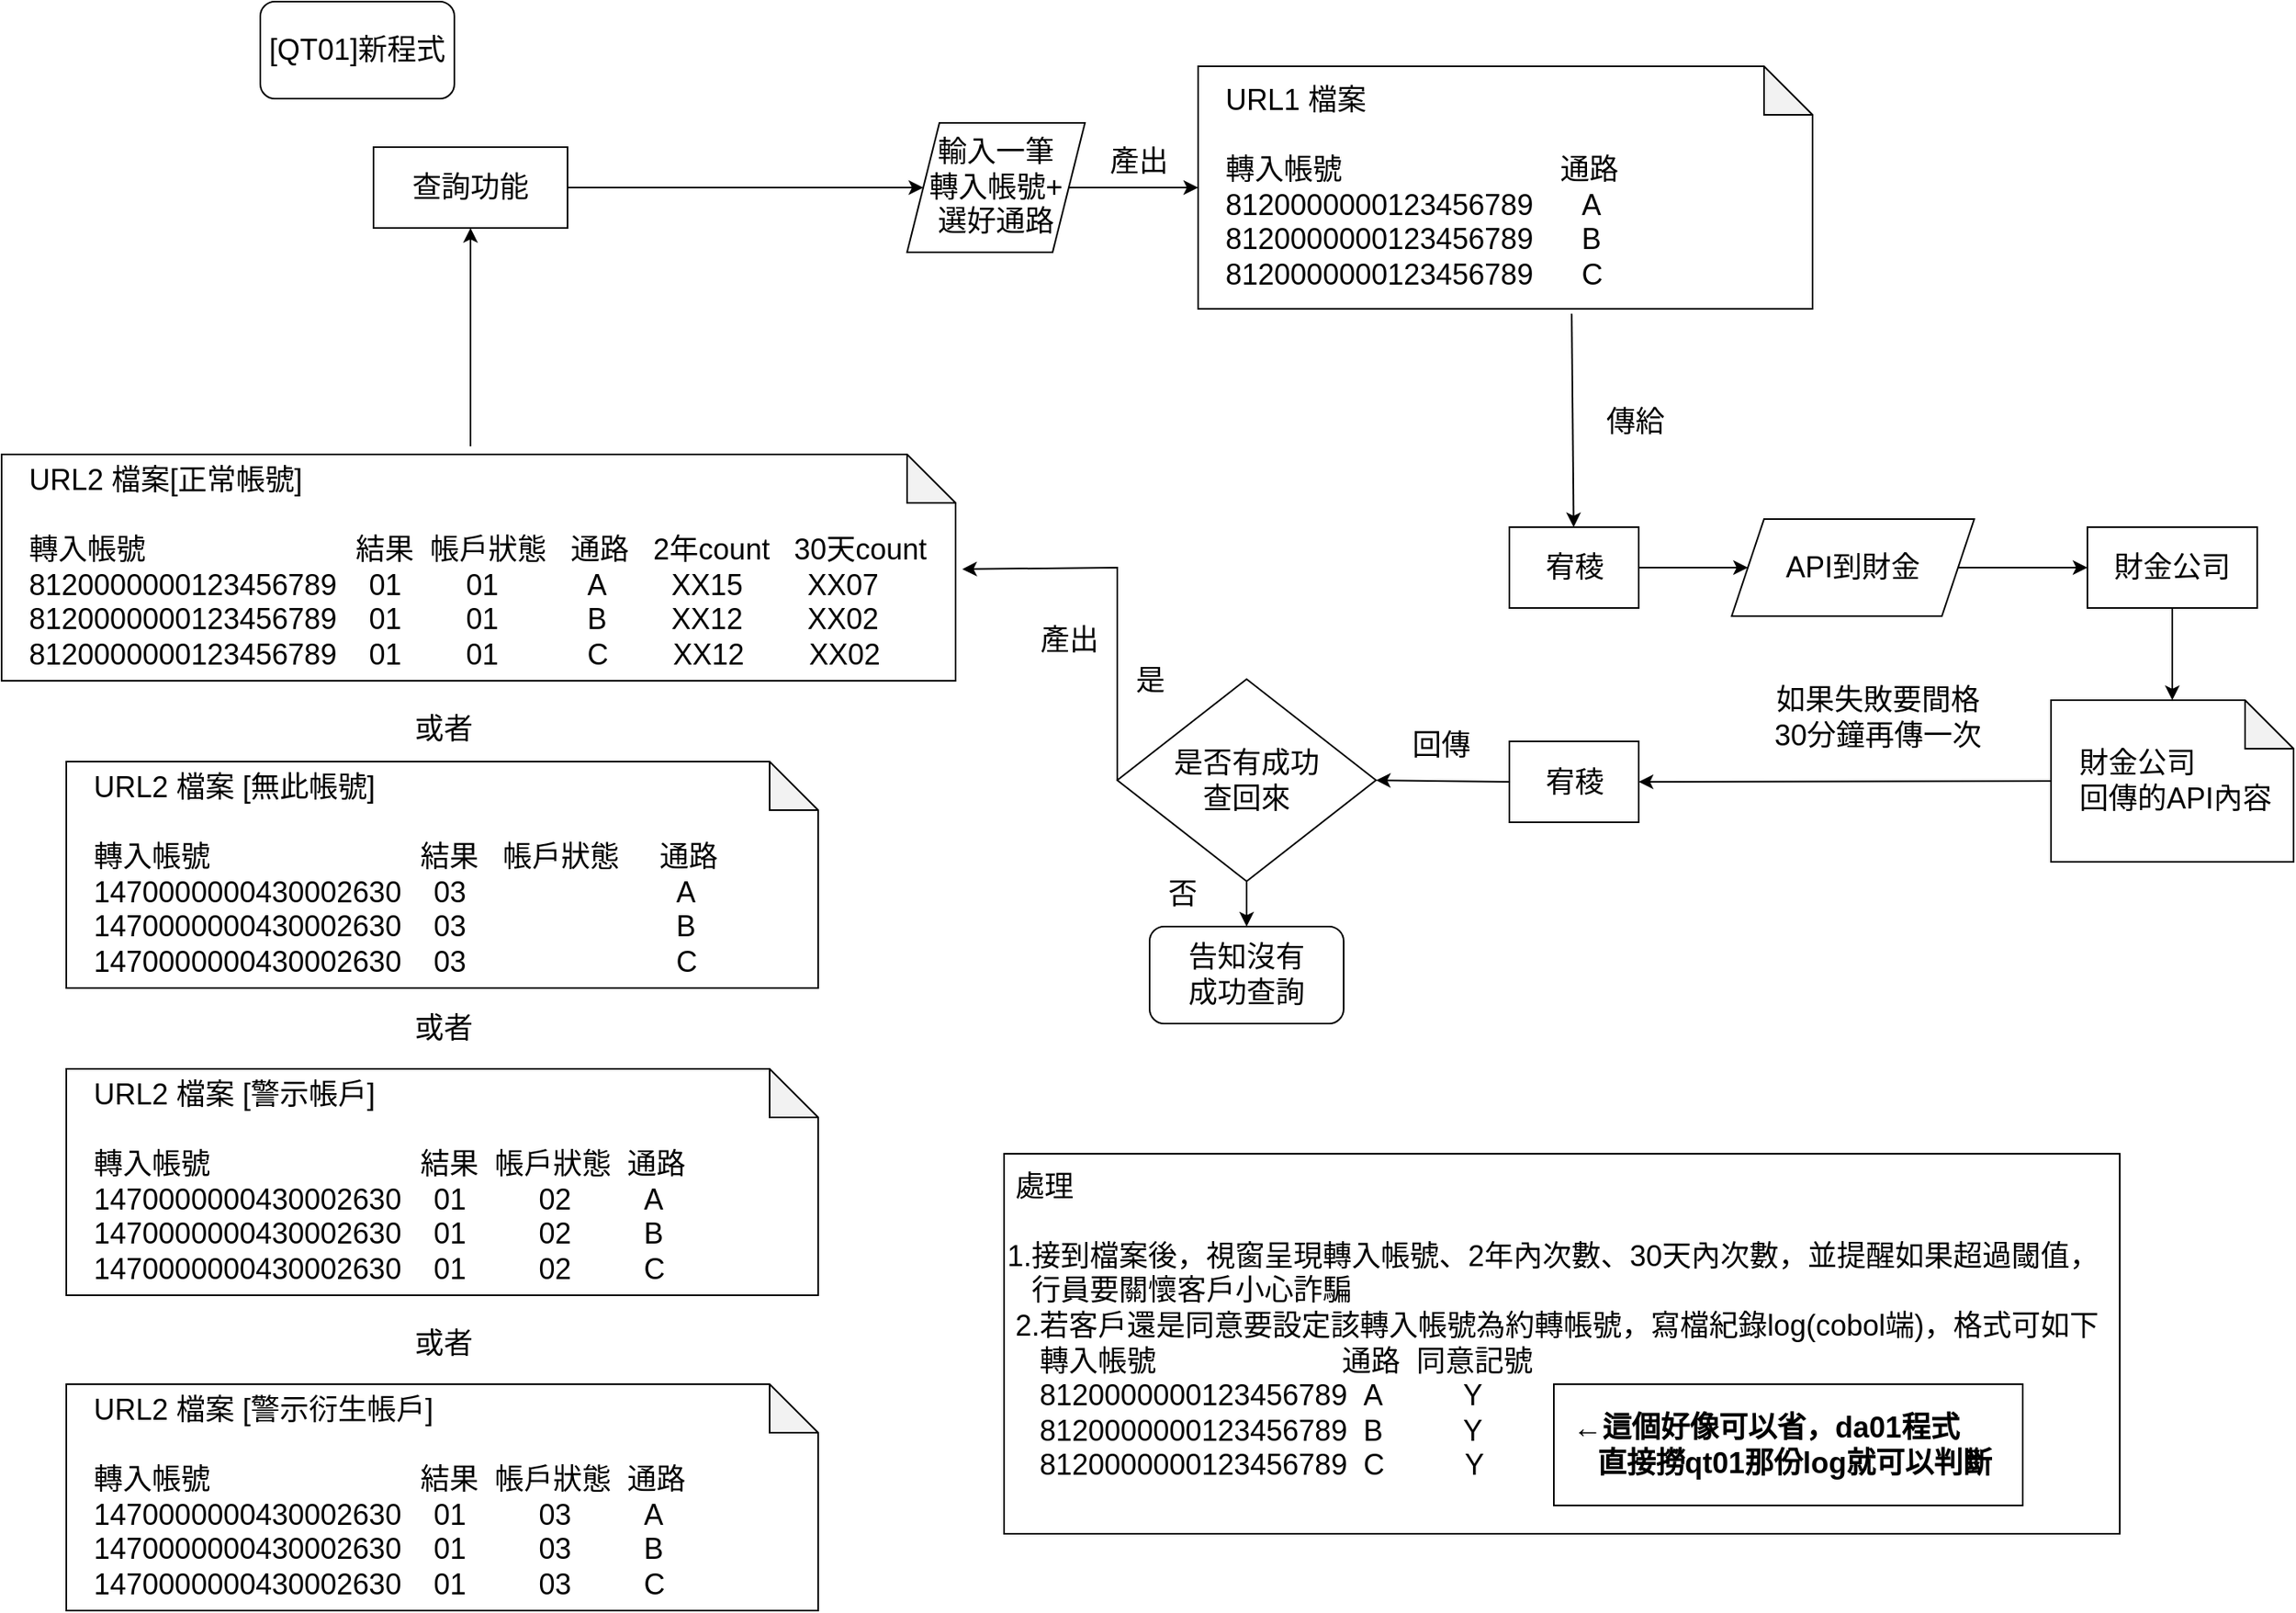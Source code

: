 <mxfile version="22.1.3" type="github" pages="6">
  <diagram name="查詢" id="aA_uW0eg3kEJU7qytOSy">
    <mxGraphModel dx="2261" dy="790" grid="1" gridSize="10" guides="1" tooltips="1" connect="1" arrows="1" fold="1" page="1" pageScale="1" pageWidth="827" pageHeight="1169" math="0" shadow="0">
      <root>
        <mxCell id="0" />
        <mxCell id="1" parent="0" />
        <mxCell id="AnH1oupO0DnIHsFvmvpk-1" value="&lt;font style=&quot;font-size: 18px;&quot;&gt;[QT01]新程式&lt;/font&gt;" style="rounded=1;whiteSpace=wrap;html=1;" parent="1" vertex="1">
          <mxGeometry x="-590" y="60" width="120" height="60" as="geometry" />
        </mxCell>
        <mxCell id="AnH1oupO0DnIHsFvmvpk-2" value="&lt;font style=&quot;font-size: 18px;&quot;&gt;查詢功能&lt;/font&gt;" style="rounded=0;whiteSpace=wrap;html=1;" parent="1" vertex="1">
          <mxGeometry x="-520" y="150" width="120" height="50" as="geometry" />
        </mxCell>
        <mxCell id="AnH1oupO0DnIHsFvmvpk-3" value="&lt;font style=&quot;font-size: 18px;&quot;&gt;輸入一筆&lt;br&gt;轉入帳號+&lt;br&gt;選好通路&lt;/font&gt;" style="shape=parallelogram;perimeter=parallelogramPerimeter;whiteSpace=wrap;html=1;fixedSize=1;" parent="1" vertex="1">
          <mxGeometry x="-190" y="135" width="110" height="80" as="geometry" />
        </mxCell>
        <mxCell id="AnH1oupO0DnIHsFvmvpk-4" value="" style="endArrow=classic;html=1;rounded=0;exitX=1;exitY=0.5;exitDx=0;exitDy=0;" parent="1" source="AnH1oupO0DnIHsFvmvpk-2" target="AnH1oupO0DnIHsFvmvpk-3" edge="1">
          <mxGeometry width="50" height="50" relative="1" as="geometry">
            <mxPoint y="375" as="sourcePoint" />
            <mxPoint x="50" y="325" as="targetPoint" />
          </mxGeometry>
        </mxCell>
        <mxCell id="AnH1oupO0DnIHsFvmvpk-5" value="&lt;font style=&quot;font-size: 18px;&quot;&gt;&amp;nbsp; &amp;nbsp;URL1 檔案&lt;br&gt;&lt;br&gt;&amp;nbsp; &amp;nbsp;轉入帳號&amp;nbsp; &amp;nbsp; &amp;nbsp; &amp;nbsp; &amp;nbsp; &amp;nbsp; &amp;nbsp; &amp;nbsp; &amp;nbsp; &amp;nbsp; &amp;nbsp; &amp;nbsp; &amp;nbsp; &amp;nbsp;通路&lt;br&gt;&amp;nbsp; &amp;nbsp;8120000000123456789&amp;nbsp; &amp;nbsp; &amp;nbsp; A&lt;br&gt;&amp;nbsp; &amp;nbsp;8120000000123456789&amp;nbsp; &amp;nbsp; &amp;nbsp; B&lt;br&gt;&amp;nbsp; &amp;nbsp;8120000000123456789&amp;nbsp; &amp;nbsp; &amp;nbsp; C&lt;br&gt;&lt;/font&gt;" style="shape=note;whiteSpace=wrap;html=1;backgroundOutline=1;darkOpacity=0.05;align=left;" parent="1" vertex="1">
          <mxGeometry x="-10" y="100" width="380" height="150" as="geometry" />
        </mxCell>
        <mxCell id="AnH1oupO0DnIHsFvmvpk-6" value="" style="endArrow=classic;html=1;rounded=0;exitX=1;exitY=0.5;exitDx=0;exitDy=0;" parent="1" source="AnH1oupO0DnIHsFvmvpk-3" target="AnH1oupO0DnIHsFvmvpk-5" edge="1">
          <mxGeometry width="50" height="50" relative="1" as="geometry">
            <mxPoint y="365" as="sourcePoint" />
            <mxPoint x="50" y="315" as="targetPoint" />
          </mxGeometry>
        </mxCell>
        <mxCell id="AnH1oupO0DnIHsFvmvpk-7" value="&lt;font style=&quot;font-size: 18px;&quot;&gt;產出&lt;/font&gt;" style="text;html=1;align=center;verticalAlign=middle;resizable=0;points=[];autosize=1;strokeColor=none;fillColor=none;" parent="1" vertex="1">
          <mxGeometry x="-77" y="139" width="60" height="40" as="geometry" />
        </mxCell>
        <mxCell id="AnH1oupO0DnIHsFvmvpk-10" value="&lt;span style=&quot;font-size: 18px;&quot;&gt;API到財金&lt;/span&gt;" style="shape=parallelogram;perimeter=parallelogramPerimeter;whiteSpace=wrap;html=1;fixedSize=1;" parent="1" vertex="1">
          <mxGeometry x="320" y="380" width="150" height="60" as="geometry" />
        </mxCell>
        <mxCell id="AnH1oupO0DnIHsFvmvpk-15" value="&lt;font style=&quot;font-size: 18px;&quot;&gt;財金公司&lt;/font&gt;" style="rounded=0;whiteSpace=wrap;html=1;" parent="1" vertex="1">
          <mxGeometry x="540" y="385" width="105" height="50" as="geometry" />
        </mxCell>
        <mxCell id="AnH1oupO0DnIHsFvmvpk-16" value="&lt;span style=&quot;font-size: 18px;&quot;&gt;&amp;nbsp; &amp;nbsp;財金公司&lt;br&gt;&amp;nbsp; &amp;nbsp;回傳的API內容&lt;/span&gt;" style="shape=note;whiteSpace=wrap;html=1;backgroundOutline=1;darkOpacity=0.05;align=left;" parent="1" vertex="1">
          <mxGeometry x="517.5" y="492" width="150" height="100" as="geometry" />
        </mxCell>
        <mxCell id="AnH1oupO0DnIHsFvmvpk-22" value="&lt;font style=&quot;font-size: 18px;&quot;&gt;宥稜&lt;/font&gt;" style="rounded=0;whiteSpace=wrap;html=1;" parent="1" vertex="1">
          <mxGeometry x="182.5" y="385" width="80" height="50" as="geometry" />
        </mxCell>
        <mxCell id="AnH1oupO0DnIHsFvmvpk-26" value="" style="endArrow=classic;html=1;rounded=0;exitX=0.608;exitY=1.02;exitDx=0;exitDy=0;exitPerimeter=0;" parent="1" source="AnH1oupO0DnIHsFvmvpk-5" target="AnH1oupO0DnIHsFvmvpk-22" edge="1">
          <mxGeometry width="50" height="50" relative="1" as="geometry">
            <mxPoint x="223" y="290" as="sourcePoint" />
            <mxPoint x="50" y="425" as="targetPoint" />
          </mxGeometry>
        </mxCell>
        <mxCell id="AnH1oupO0DnIHsFvmvpk-28" value="&lt;font style=&quot;font-size: 18px;&quot;&gt;&amp;nbsp; &amp;nbsp;URL2 檔案[正常帳號]&lt;br&gt;&lt;br&gt;&amp;nbsp; &amp;nbsp;轉入帳號&amp;nbsp; &amp;nbsp; &amp;nbsp; &amp;nbsp; &amp;nbsp; &amp;nbsp; &amp;nbsp; &amp;nbsp; &amp;nbsp; &amp;nbsp; &amp;nbsp; &amp;nbsp; &amp;nbsp; 結果&amp;nbsp; 帳戶狀態&amp;nbsp; &amp;nbsp;通路&amp;nbsp; &amp;nbsp;2年count&amp;nbsp; &amp;nbsp;30天count&lt;br&gt;&amp;nbsp; &amp;nbsp;8120000000123456789&amp;nbsp; &amp;nbsp; 01&amp;nbsp; &amp;nbsp; &amp;nbsp; &amp;nbsp; 01&amp;nbsp; &amp;nbsp;&lt;span style=&quot;&quot;&gt;&lt;span style=&quot;white-space: pre;&quot;&gt;&amp;nbsp;&amp;nbsp;&amp;nbsp;    &amp;nbsp;&lt;/span&gt;&lt;/span&gt;A&amp;nbsp; &amp;nbsp; &amp;nbsp; &amp;nbsp; XX15&amp;nbsp; &amp;nbsp; &amp;nbsp; &amp;nbsp; XX07&lt;br&gt;&amp;nbsp; &amp;nbsp;8120000000123456789&amp;nbsp; &amp;nbsp; 01&amp;nbsp; &amp;nbsp; &amp;nbsp; &amp;nbsp; 01&amp;nbsp; &amp;nbsp;&lt;span style=&quot;&quot;&gt;&lt;span style=&quot;white-space: pre;&quot;&gt;&amp;nbsp;&amp;nbsp;    &amp;nbsp;&amp;nbsp;&lt;/span&gt;&lt;/span&gt;B&amp;nbsp; &amp;nbsp; &amp;nbsp; &amp;nbsp; XX12&amp;nbsp; &amp;nbsp; &amp;nbsp; &amp;nbsp; XX02&lt;br&gt;&amp;nbsp; &amp;nbsp;8120000000123456789&amp;nbsp; &amp;nbsp; 01&amp;nbsp; &amp;nbsp; &amp;nbsp; &amp;nbsp; 01&amp;nbsp; &amp;nbsp;&lt;span style=&quot;&quot;&gt;&lt;span style=&quot;white-space: pre;&quot;&gt;&amp;nbsp;&amp;nbsp;    &amp;nbsp;&amp;nbsp;&lt;/span&gt;&lt;/span&gt;C&amp;nbsp; &amp;nbsp; &amp;nbsp; &amp;nbsp; XX12&amp;nbsp; &amp;nbsp; &amp;nbsp; &amp;nbsp; XX02&lt;br&gt;&lt;/font&gt;" style="shape=note;whiteSpace=wrap;html=1;backgroundOutline=1;darkOpacity=0.05;align=left;" parent="1" vertex="1">
          <mxGeometry x="-750" y="340" width="590" height="140" as="geometry" />
        </mxCell>
        <mxCell id="AnH1oupO0DnIHsFvmvpk-31" value="&lt;font style=&quot;font-size: 18px;&quot;&gt;產出&lt;/font&gt;" style="text;html=1;align=center;verticalAlign=middle;resizable=0;points=[];autosize=1;strokeColor=none;fillColor=none;" parent="1" vertex="1">
          <mxGeometry x="-120" y="435" width="60" height="40" as="geometry" />
        </mxCell>
        <mxCell id="AnH1oupO0DnIHsFvmvpk-32" value="" style="endArrow=classic;html=1;rounded=0;entryX=0.5;entryY=1;entryDx=0;entryDy=0;" parent="1" target="AnH1oupO0DnIHsFvmvpk-2" edge="1">
          <mxGeometry width="50" height="50" relative="1" as="geometry">
            <mxPoint x="-460" y="335" as="sourcePoint" />
            <mxPoint x="-160" y="245" as="targetPoint" />
          </mxGeometry>
        </mxCell>
        <mxCell id="AnH1oupO0DnIHsFvmvpk-33" value="&lt;font style=&quot;font-size: 18px;&quot;&gt;回傳&lt;/font&gt;" style="text;html=1;align=center;verticalAlign=middle;resizable=0;points=[];autosize=1;strokeColor=none;fillColor=none;" parent="1" vertex="1">
          <mxGeometry x="110" y="500" width="60" height="40" as="geometry" />
        </mxCell>
        <mxCell id="AnH1oupO0DnIHsFvmvpk-34" value="&lt;font style=&quot;font-size: 18px;&quot;&gt;傳給&lt;/font&gt;" style="text;html=1;align=center;verticalAlign=middle;resizable=0;points=[];autosize=1;strokeColor=none;fillColor=none;" parent="1" vertex="1">
          <mxGeometry x="230" y="300" width="60" height="40" as="geometry" />
        </mxCell>
        <mxCell id="AnH1oupO0DnIHsFvmvpk-36" value="&lt;font style=&quot;font-size: 18px;&quot;&gt;&amp;nbsp;處理&amp;nbsp;&lt;br&gt;&lt;br&gt;1.接到檔案後，&lt;/font&gt;&lt;font style=&quot;font-size: 18px;&quot;&gt;視窗呈現轉入帳號、2年內次數、30天內次數，並提醒如果超過閾值，&lt;br&gt;&amp;nbsp; &amp;nbsp;行員要關懷客戶小心詐騙&lt;br&gt;&amp;nbsp;2.若客戶還是同意要設定該轉入帳號為約轉帳號，寫檔紀錄log(cobol端)，格式可如下&lt;br&gt;&amp;nbsp; &amp;nbsp; 轉入帳號&amp;nbsp; &amp;nbsp; &amp;nbsp; &amp;nbsp; &amp;nbsp; &amp;nbsp; &amp;nbsp; &amp;nbsp; &amp;nbsp; &amp;nbsp; &amp;nbsp; &amp;nbsp;通路&amp;nbsp; 同意記號&lt;br style=&quot;border-color: var(--border-color);&quot;&gt;&amp;nbsp; &amp;nbsp; 8120000000123456789&amp;nbsp; A&amp;nbsp; &amp;nbsp; &amp;nbsp; &amp;nbsp; &amp;nbsp; Y&lt;br&gt;&amp;nbsp; &amp;nbsp; 8120000000123456789&amp;nbsp; B&amp;nbsp; &amp;nbsp; &amp;nbsp; &amp;nbsp; &amp;nbsp; Y&lt;br&gt;&amp;nbsp; &amp;nbsp; 8120000000123456789&amp;nbsp; C&amp;nbsp; &amp;nbsp; &amp;nbsp; &amp;nbsp; &amp;nbsp; Y&lt;br&gt;&lt;br&gt;&lt;/font&gt;" style="rounded=0;whiteSpace=wrap;html=1;align=left;" parent="1" vertex="1">
          <mxGeometry x="-130" y="772.5" width="690" height="235" as="geometry" />
        </mxCell>
        <mxCell id="8cQLbZi9aMfqbQfYCFDS-1" value="&lt;font style=&quot;font-size: 18px;&quot;&gt;如果失敗要間格&lt;br&gt;30分鐘再傳一次&lt;/font&gt;" style="text;html=1;align=center;verticalAlign=middle;resizable=0;points=[];autosize=1;strokeColor=none;fillColor=none;" parent="1" vertex="1">
          <mxGeometry x="335" y="472.5" width="150" height="60" as="geometry" />
        </mxCell>
        <mxCell id="T6uvjn83vaAF82pbPAEG-1" value="&lt;span style=&quot;font-size: 18px;&quot;&gt;是否有成功&lt;br&gt;查回來&lt;/span&gt;" style="rhombus;whiteSpace=wrap;html=1;" parent="1" vertex="1">
          <mxGeometry x="-60" y="479" width="160" height="125" as="geometry" />
        </mxCell>
        <mxCell id="T6uvjn83vaAF82pbPAEG-3" value="" style="endArrow=classic;html=1;rounded=0;exitX=0;exitY=0.5;exitDx=0;exitDy=0;entryX=1.007;entryY=0.507;entryDx=0;entryDy=0;entryPerimeter=0;" parent="1" source="T6uvjn83vaAF82pbPAEG-1" target="AnH1oupO0DnIHsFvmvpk-28" edge="1">
          <mxGeometry width="50" height="50" relative="1" as="geometry">
            <mxPoint x="150" y="445" as="sourcePoint" />
            <mxPoint x="200" y="395" as="targetPoint" />
            <Array as="points">
              <mxPoint x="-60" y="410" />
            </Array>
          </mxGeometry>
        </mxCell>
        <mxCell id="T6uvjn83vaAF82pbPAEG-5" value="&lt;font style=&quot;font-size: 18px;&quot;&gt;是&lt;/font&gt;" style="text;html=1;align=center;verticalAlign=middle;resizable=0;points=[];autosize=1;strokeColor=none;fillColor=none;" parent="1" vertex="1">
          <mxGeometry x="-60" y="460" width="40" height="40" as="geometry" />
        </mxCell>
        <mxCell id="T6uvjn83vaAF82pbPAEG-7" value="&lt;font style=&quot;font-size: 18px;&quot;&gt;否&lt;/font&gt;" style="text;html=1;align=center;verticalAlign=middle;resizable=0;points=[];autosize=1;strokeColor=none;fillColor=none;" parent="1" vertex="1">
          <mxGeometry x="-40" y="592" width="40" height="40" as="geometry" />
        </mxCell>
        <mxCell id="kdfmLrERJRYx7rnMJswf-1" value="&lt;font style=&quot;font-size: 18px;&quot;&gt;告知沒有&lt;br&gt;成功查詢&lt;/font&gt;" style="rounded=1;whiteSpace=wrap;html=1;" parent="1" vertex="1">
          <mxGeometry x="-40" y="632" width="120" height="60" as="geometry" />
        </mxCell>
        <mxCell id="kdfmLrERJRYx7rnMJswf-2" value="" style="endArrow=classic;html=1;rounded=0;exitX=0.5;exitY=1;exitDx=0;exitDy=0;" parent="1" source="T6uvjn83vaAF82pbPAEG-1" target="kdfmLrERJRYx7rnMJswf-1" edge="1">
          <mxGeometry width="50" height="50" relative="1" as="geometry">
            <mxPoint x="-220" y="642.5" as="sourcePoint" />
            <mxPoint x="-170" y="592.5" as="targetPoint" />
          </mxGeometry>
        </mxCell>
        <mxCell id="PnK-xn6jqdGDHFiqgJeW-1" value="&lt;font style=&quot;font-size: 18px;&quot;&gt;&amp;nbsp; &amp;nbsp;URL2 檔案 [無此帳號]&lt;br&gt;&lt;br&gt;&amp;nbsp; &amp;nbsp;轉入帳號&amp;nbsp; &amp;nbsp; &amp;nbsp; &amp;nbsp; &amp;nbsp; &amp;nbsp; &amp;nbsp; &amp;nbsp; &amp;nbsp; &amp;nbsp; &amp;nbsp; &amp;nbsp; &amp;nbsp; 結果&amp;nbsp; &amp;nbsp;帳戶狀態&amp;nbsp; &amp;nbsp; &amp;nbsp;通路&amp;nbsp;&lt;br&gt;&amp;nbsp; &amp;nbsp;1470000000430002630&amp;nbsp; &amp;nbsp; 03&amp;nbsp; &amp;nbsp; &amp;nbsp; &amp;nbsp; &amp;nbsp; &amp;nbsp; &amp;nbsp; &amp;nbsp; &amp;nbsp; &amp;nbsp; &amp;nbsp; &amp;nbsp; &amp;nbsp; A&amp;nbsp; &amp;nbsp; &amp;nbsp;&amp;nbsp;&lt;br&gt;&amp;nbsp; &amp;nbsp;1470000000430002630&amp;nbsp; &amp;nbsp; 03&amp;nbsp; &amp;nbsp; &amp;nbsp; &amp;nbsp; &amp;nbsp; &amp;nbsp; &amp;nbsp; &amp;nbsp; &amp;nbsp; &amp;nbsp; &amp;nbsp; &amp;nbsp; &amp;nbsp; B&amp;nbsp; &amp;nbsp; &amp;nbsp;&amp;nbsp;&lt;br&gt;&amp;nbsp; &amp;nbsp;1470000000430002630&amp;nbsp; &amp;nbsp; 03&amp;nbsp; &amp;nbsp; &amp;nbsp; &amp;nbsp; &amp;nbsp; &amp;nbsp; &amp;nbsp; &amp;nbsp; &amp;nbsp; &amp;nbsp; &amp;nbsp; &amp;nbsp; &amp;nbsp; C&amp;nbsp; &amp;nbsp; &amp;nbsp;&amp;nbsp;&lt;br&gt;&lt;/font&gt;" style="shape=note;whiteSpace=wrap;html=1;backgroundOutline=1;darkOpacity=0.05;align=left;" parent="1" vertex="1">
          <mxGeometry x="-710" y="530" width="465" height="140" as="geometry" />
        </mxCell>
        <mxCell id="N_UUsgjcjUcA7mN31yRW-1" value="&lt;font style=&quot;font-size: 18px;&quot;&gt;或者&lt;/font&gt;" style="text;html=1;align=center;verticalAlign=middle;resizable=0;points=[];autosize=1;strokeColor=none;fillColor=none;" parent="1" vertex="1">
          <mxGeometry x="-507.5" y="490" width="60" height="40" as="geometry" />
        </mxCell>
        <mxCell id="PDF6swe0G-e_25_qy0FK-1" value="&lt;font style=&quot;font-size: 18px;&quot;&gt;或者&lt;/font&gt;" style="text;html=1;align=center;verticalAlign=middle;resizable=0;points=[];autosize=1;strokeColor=none;fillColor=none;" parent="1" vertex="1">
          <mxGeometry x="-507.5" y="675" width="60" height="40" as="geometry" />
        </mxCell>
        <mxCell id="PDF6swe0G-e_25_qy0FK-2" value="&lt;font style=&quot;font-size: 18px;&quot;&gt;&amp;nbsp; &amp;nbsp;URL2 檔案 [警示帳戶]&lt;br&gt;&lt;br&gt;&amp;nbsp; &amp;nbsp;轉入帳號&amp;nbsp; &amp;nbsp; &amp;nbsp; &amp;nbsp; &amp;nbsp; &amp;nbsp; &amp;nbsp; &amp;nbsp; &amp;nbsp; &amp;nbsp; &amp;nbsp; &amp;nbsp; &amp;nbsp; 結果&amp;nbsp; 帳戶狀態&amp;nbsp; 通路&amp;nbsp;&lt;br&gt;&amp;nbsp; &amp;nbsp;1470000000430002630&amp;nbsp; &amp;nbsp; 01&amp;nbsp; &amp;nbsp; &amp;nbsp; &amp;nbsp; &amp;nbsp;02&amp;nbsp; &amp;nbsp; &amp;nbsp; &amp;nbsp; &amp;nbsp;A&amp;nbsp; &amp;nbsp; &amp;nbsp;&amp;nbsp;&lt;br&gt;&amp;nbsp; &amp;nbsp;1470000000430002630&amp;nbsp; &amp;nbsp; 01&amp;nbsp; &amp;nbsp; &amp;nbsp; &amp;nbsp; &amp;nbsp;02&amp;nbsp; &amp;nbsp; &amp;nbsp; &amp;nbsp; &amp;nbsp;B&amp;nbsp; &amp;nbsp; &amp;nbsp;&amp;nbsp;&lt;br&gt;&amp;nbsp; &amp;nbsp;1470000000430002630&amp;nbsp; &amp;nbsp; 01&amp;nbsp; &amp;nbsp; &amp;nbsp; &amp;nbsp; &amp;nbsp;02&amp;nbsp; &amp;nbsp; &amp;nbsp; &amp;nbsp; &amp;nbsp;C&amp;nbsp; &amp;nbsp; &amp;nbsp;&amp;nbsp;&lt;br&gt;&lt;/font&gt;" style="shape=note;whiteSpace=wrap;html=1;backgroundOutline=1;darkOpacity=0.05;align=left;" parent="1" vertex="1">
          <mxGeometry x="-710" y="720" width="465" height="140" as="geometry" />
        </mxCell>
        <mxCell id="PDF6swe0G-e_25_qy0FK-3" value="&lt;font style=&quot;font-size: 18px;&quot;&gt;或者&lt;/font&gt;" style="text;html=1;align=center;verticalAlign=middle;resizable=0;points=[];autosize=1;strokeColor=none;fillColor=none;" parent="1" vertex="1">
          <mxGeometry x="-507.5" y="870" width="60" height="40" as="geometry" />
        </mxCell>
        <mxCell id="PDF6swe0G-e_25_qy0FK-4" value="&lt;font style=&quot;font-size: 18px;&quot;&gt;&amp;nbsp; &amp;nbsp;URL2 檔案 [警示衍生帳戶]&lt;br&gt;&lt;br&gt;&amp;nbsp; &amp;nbsp;轉入帳號&amp;nbsp; &amp;nbsp; &amp;nbsp; &amp;nbsp; &amp;nbsp; &amp;nbsp; &amp;nbsp; &amp;nbsp; &amp;nbsp; &amp;nbsp; &amp;nbsp; &amp;nbsp; &amp;nbsp; 結果&amp;nbsp; 帳戶狀態&amp;nbsp; 通路&amp;nbsp;&lt;br&gt;&amp;nbsp; &amp;nbsp;1470000000430002630&amp;nbsp; &amp;nbsp; 01&amp;nbsp; &amp;nbsp; &amp;nbsp; &amp;nbsp; &amp;nbsp;03&amp;nbsp; &amp;nbsp; &amp;nbsp; &amp;nbsp; &amp;nbsp;A&amp;nbsp; &amp;nbsp; &amp;nbsp;&amp;nbsp;&lt;br&gt;&amp;nbsp; &amp;nbsp;1470000000430002630&amp;nbsp; &amp;nbsp; 01&amp;nbsp; &amp;nbsp; &amp;nbsp; &amp;nbsp; &amp;nbsp;03&amp;nbsp; &amp;nbsp; &amp;nbsp; &amp;nbsp; &amp;nbsp;B&amp;nbsp; &amp;nbsp; &amp;nbsp;&amp;nbsp;&lt;br&gt;&amp;nbsp; &amp;nbsp;1470000000430002630&amp;nbsp; &amp;nbsp; 01&amp;nbsp; &amp;nbsp; &amp;nbsp; &amp;nbsp; &amp;nbsp;03&amp;nbsp; &amp;nbsp; &amp;nbsp; &amp;nbsp; &amp;nbsp;C&amp;nbsp; &amp;nbsp; &amp;nbsp;&amp;nbsp;&lt;br&gt;&lt;/font&gt;" style="shape=note;whiteSpace=wrap;html=1;backgroundOutline=1;darkOpacity=0.05;align=left;" parent="1" vertex="1">
          <mxGeometry x="-710" y="915" width="465" height="140" as="geometry" />
        </mxCell>
        <mxCell id="oqfuQrhBDh9_ldDXHvjJ-3" value="&lt;font style=&quot;font-size: 18px;&quot;&gt;宥稜&lt;/font&gt;" style="rounded=0;whiteSpace=wrap;html=1;" parent="1" vertex="1">
          <mxGeometry x="182.5" y="517.5" width="80" height="50" as="geometry" />
        </mxCell>
        <mxCell id="oqfuQrhBDh9_ldDXHvjJ-4" value="" style="endArrow=classic;html=1;rounded=0;exitX=1;exitY=0.5;exitDx=0;exitDy=0;entryX=0;entryY=0.5;entryDx=0;entryDy=0;" parent="1" source="AnH1oupO0DnIHsFvmvpk-22" target="AnH1oupO0DnIHsFvmvpk-10" edge="1">
          <mxGeometry width="50" height="50" relative="1" as="geometry">
            <mxPoint x="80" y="530" as="sourcePoint" />
            <mxPoint x="130" y="480" as="targetPoint" />
          </mxGeometry>
        </mxCell>
        <mxCell id="oqfuQrhBDh9_ldDXHvjJ-5" value="" style="endArrow=classic;html=1;rounded=0;exitX=1;exitY=0.5;exitDx=0;exitDy=0;" parent="1" source="AnH1oupO0DnIHsFvmvpk-10" target="AnH1oupO0DnIHsFvmvpk-15" edge="1">
          <mxGeometry width="50" height="50" relative="1" as="geometry">
            <mxPoint x="80" y="530" as="sourcePoint" />
            <mxPoint x="130" y="480" as="targetPoint" />
          </mxGeometry>
        </mxCell>
        <mxCell id="oqfuQrhBDh9_ldDXHvjJ-6" value="" style="endArrow=classic;html=1;rounded=0;exitX=0.5;exitY=1;exitDx=0;exitDy=0;" parent="1" source="AnH1oupO0DnIHsFvmvpk-15" target="AnH1oupO0DnIHsFvmvpk-16" edge="1">
          <mxGeometry width="50" height="50" relative="1" as="geometry">
            <mxPoint x="80" y="530" as="sourcePoint" />
            <mxPoint x="130" y="480" as="targetPoint" />
          </mxGeometry>
        </mxCell>
        <mxCell id="oqfuQrhBDh9_ldDXHvjJ-7" value="" style="endArrow=classic;html=1;rounded=0;exitX=0;exitY=0.5;exitDx=0;exitDy=0;exitPerimeter=0;entryX=1;entryY=0.5;entryDx=0;entryDy=0;" parent="1" source="AnH1oupO0DnIHsFvmvpk-16" target="oqfuQrhBDh9_ldDXHvjJ-3" edge="1">
          <mxGeometry width="50" height="50" relative="1" as="geometry">
            <mxPoint x="80" y="530" as="sourcePoint" />
            <mxPoint x="130" y="480" as="targetPoint" />
          </mxGeometry>
        </mxCell>
        <mxCell id="oqfuQrhBDh9_ldDXHvjJ-8" value="" style="endArrow=classic;html=1;rounded=0;exitX=0;exitY=0.5;exitDx=0;exitDy=0;entryX=1;entryY=0.5;entryDx=0;entryDy=0;" parent="1" source="oqfuQrhBDh9_ldDXHvjJ-3" target="T6uvjn83vaAF82pbPAEG-1" edge="1">
          <mxGeometry width="50" height="50" relative="1" as="geometry">
            <mxPoint x="80" y="530" as="sourcePoint" />
            <mxPoint x="130" y="480" as="targetPoint" />
          </mxGeometry>
        </mxCell>
        <mxCell id="NOObNCAEZyhcLFI4Tmoy-1" value="&lt;font style=&quot;font-size: 18px;&quot;&gt;&lt;b&gt;&amp;nbsp; ←這個好像可以省，da01程式&lt;br&gt;&amp;nbsp; &amp;nbsp; &amp;nbsp;直接撈qt01那份log就可以判斷&lt;/b&gt;&lt;/font&gt;" style="rounded=0;whiteSpace=wrap;html=1;align=left;" vertex="1" parent="1">
          <mxGeometry x="210" y="915" width="290" height="75" as="geometry" />
        </mxCell>
      </root>
    </mxGraphModel>
  </diagram>
  <diagram id="bdNlw90FwKyz25iLM37t" name="查詢(警示帳戶+警示衍生帳戶)">
    <mxGraphModel dx="1434" dy="790" grid="1" gridSize="10" guides="1" tooltips="1" connect="1" arrows="1" fold="1" page="1" pageScale="1" pageWidth="827" pageHeight="1169" math="0" shadow="0">
      <root>
        <mxCell id="0" />
        <mxCell id="1" parent="0" />
        <mxCell id="phhK4XGG5I08cNdHis6M-2" value="&lt;font style=&quot;font-size: 18px;&quot;&gt;&amp;nbsp; &amp;nbsp;URL2 檔案 [警示帳戶&amp;amp;警示衍生帳戶]&lt;br&gt;&lt;br&gt;&amp;nbsp; &amp;nbsp;轉入帳號&amp;nbsp; &amp;nbsp; &amp;nbsp; &amp;nbsp; &amp;nbsp; &amp;nbsp; &amp;nbsp; &amp;nbsp; &amp;nbsp; &amp;nbsp; &amp;nbsp; &amp;nbsp; &amp;nbsp; 結果&amp;nbsp; 帳戶狀態&amp;nbsp; 通路&amp;nbsp;&lt;br&gt;&amp;nbsp; &amp;nbsp;1470000000430002630&amp;nbsp; &amp;nbsp; 01&amp;nbsp; &amp;nbsp; &amp;nbsp; &amp;nbsp; &amp;nbsp;02&amp;nbsp; &amp;nbsp; &amp;nbsp; &amp;nbsp; &amp;nbsp;A&lt;br&gt;&amp;nbsp; &amp;nbsp;1470000000430002630&amp;nbsp; &amp;nbsp; 01&amp;nbsp; &amp;nbsp; &amp;nbsp; &amp;nbsp; &amp;nbsp;03&amp;nbsp; &amp;nbsp; &amp;nbsp; &amp;nbsp; &amp;nbsp;A&amp;nbsp; &amp;nbsp; &amp;nbsp;&amp;nbsp;&lt;br&gt;&amp;nbsp; &amp;nbsp;1470000000430002630&amp;nbsp; &amp;nbsp; 01&amp;nbsp; &amp;nbsp; &amp;nbsp; &amp;nbsp; &amp;nbsp;02&amp;nbsp; &amp;nbsp; &amp;nbsp; &amp;nbsp; &amp;nbsp;B&lt;br&gt;&amp;nbsp; &amp;nbsp;1470000000430002630&amp;nbsp; &amp;nbsp; 01&amp;nbsp; &amp;nbsp; &amp;nbsp; &amp;nbsp; &amp;nbsp;03&amp;nbsp; &amp;nbsp; &amp;nbsp; &amp;nbsp; &amp;nbsp;B&amp;nbsp; &amp;nbsp; &amp;nbsp;&amp;nbsp;&lt;br&gt;&amp;nbsp; &amp;nbsp;1470000000430002630&amp;nbsp; &amp;nbsp; 01&amp;nbsp; &amp;nbsp; &amp;nbsp; &amp;nbsp; &amp;nbsp;02&amp;nbsp; &amp;nbsp; &amp;nbsp; &amp;nbsp; &amp;nbsp;C&amp;nbsp; &lt;br&gt;&amp;nbsp; &amp;nbsp;1470000000430002630&amp;nbsp; &amp;nbsp; 01&amp;nbsp; &amp;nbsp; &amp;nbsp; &amp;nbsp; &amp;nbsp;03&amp;nbsp; &amp;nbsp; &amp;nbsp; &amp;nbsp; &amp;nbsp;C&amp;nbsp; &amp;nbsp;&amp;nbsp;&lt;br&gt;&lt;/font&gt;" style="shape=note;whiteSpace=wrap;html=1;backgroundOutline=1;darkOpacity=0.05;align=left;" parent="1" vertex="1">
          <mxGeometry x="40" y="50" width="465" height="250" as="geometry" />
        </mxCell>
      </root>
    </mxGraphModel>
  </diagram>
  <diagram id="WTJWd1q82BsqWL_5RCvh" name="取消通報(跨行)">
    <mxGraphModel dx="1434" dy="790" grid="1" gridSize="10" guides="1" tooltips="1" connect="1" arrows="1" fold="1" page="1" pageScale="1" pageWidth="827" pageHeight="1169" math="0" shadow="0">
      <root>
        <mxCell id="0" />
        <mxCell id="1" parent="0" />
        <mxCell id="PMnJmvnpoVkH5CgPOgLw-1" value="&lt;font style=&quot;font-size: 18px;&quot;&gt;取消通報(跨行)&lt;/font&gt;" style="rounded=0;whiteSpace=wrap;html=1;" parent="1" vertex="1">
          <mxGeometry x="115" y="40" width="140" height="50" as="geometry" />
        </mxCell>
        <mxCell id="TRkvp7LGG22LcEMcKuv3-1" value="&lt;font style=&quot;font-size: 18px;&quot;&gt;既有已生效&lt;br&gt;未生效&lt;br&gt;&lt;/font&gt;" style="rounded=0;whiteSpace=wrap;html=1;" parent="1" vertex="1">
          <mxGeometry x="280" y="40" width="130" height="70" as="geometry" />
        </mxCell>
        <mxCell id="TRkvp7LGG22LcEMcKuv3-4" value="&lt;font style=&quot;font-size: 18px;&quot;&gt;刪除&lt;/font&gt;" style="rounded=0;whiteSpace=wrap;html=1;" parent="1" vertex="1">
          <mxGeometry x="420" y="50" width="80" height="50" as="geometry" />
        </mxCell>
        <mxCell id="ETwR7-3CwuT-axy1UuVz-2" value="" style="endArrow=none;html=1;rounded=0;exitX=1;exitY=0.5;exitDx=0;exitDy=0;entryX=0;entryY=0.5;entryDx=0;entryDy=0;" parent="1" source="TRkvp7LGG22LcEMcKuv3-1" target="TRkvp7LGG22LcEMcKuv3-4" edge="1">
          <mxGeometry width="50" height="50" relative="1" as="geometry">
            <mxPoint x="610" y="240" as="sourcePoint" />
            <mxPoint x="660" y="190" as="targetPoint" />
          </mxGeometry>
        </mxCell>
        <mxCell id="9S3Qlxwm0jhuQ0Tm4rnP-1" value="&lt;font style=&quot;font-size: 18px;&quot;&gt;&amp;nbsp; &amp;nbsp;URL1 檔案&lt;br&gt;&lt;br&gt;&amp;nbsp; &amp;nbsp;轉入帳號&amp;nbsp; &amp;nbsp; &amp;nbsp; &amp;nbsp; &amp;nbsp; &amp;nbsp; &amp;nbsp; &amp;nbsp; &amp;nbsp; &amp;nbsp; &amp;nbsp; &amp;nbsp; &amp;nbsp;通路&amp;nbsp; &amp;nbsp;轉出帳號&lt;br&gt;&amp;nbsp; &amp;nbsp;8110000135482679212&amp;nbsp;&amp;nbsp;&amp;nbsp;&lt;/font&gt;&lt;font style=&quot;font-size: 18px;&quot;&gt;A&amp;nbsp; &amp;nbsp; &amp;nbsp;&amp;nbsp;&lt;/font&gt;&lt;font style=&quot;font-size: 18px;&quot;&gt;1470000000430010606&lt;br&gt;&lt;font style=&quot;border-color: var(--border-color);&quot;&gt;&amp;nbsp; &amp;nbsp;8110000135482679212&amp;nbsp; &amp;nbsp;B&lt;/font&gt;&lt;font style=&quot;border-color: var(--border-color);&quot;&gt;&amp;nbsp; &amp;nbsp; &amp;nbsp;&amp;nbsp;&lt;/font&gt;&lt;font style=&quot;border-color: var(--border-color);&quot;&gt;1470000000430010606&lt;/font&gt;&lt;br&gt;&lt;/font&gt;" style="shape=note;whiteSpace=wrap;html=1;backgroundOutline=1;darkOpacity=0.05;align=left;" parent="1" vertex="1">
          <mxGeometry x="290" y="140" width="490" height="160" as="geometry" />
        </mxCell>
        <mxCell id="wo0sjW9WNS8X7WgmFs4B-1" value="&lt;font style=&quot;font-size: 18px;&quot;&gt;宥稜&lt;/font&gt;" style="rounded=0;whiteSpace=wrap;html=1;" parent="1" vertex="1">
          <mxGeometry x="417" y="330" width="80" height="50" as="geometry" />
        </mxCell>
        <mxCell id="wo0sjW9WNS8X7WgmFs4B-3" value="&lt;span style=&quot;font-size: 18px;&quot;&gt;傳給&lt;/span&gt;" style="text;html=1;align=center;verticalAlign=middle;resizable=0;points=[];autosize=1;strokeColor=none;fillColor=none;" parent="1" vertex="1">
          <mxGeometry x="730" y="430" width="60" height="40" as="geometry" />
        </mxCell>
        <mxCell id="wPhpfDBaUwel4obE5Qoh-1" value="&lt;span style=&quot;font-size: 18px;&quot;&gt;API到財金&lt;/span&gt;" style="shape=parallelogram;perimeter=parallelogramPerimeter;whiteSpace=wrap;html=1;fixedSize=1;" parent="1" vertex="1">
          <mxGeometry x="600" y="445" width="130" height="55" as="geometry" />
        </mxCell>
        <mxCell id="-Gx86QIrhAI9Tks81i4U-1" value="&lt;span style=&quot;font-size: 18px;&quot;&gt;&amp;nbsp; &amp;nbsp;財金公司&lt;br&gt;&amp;nbsp; &amp;nbsp;回傳的API內容&lt;/span&gt;" style="shape=note;whiteSpace=wrap;html=1;backgroundOutline=1;darkOpacity=0.05;align=left;" parent="1" vertex="1">
          <mxGeometry x="775.5" y="562" width="150" height="100" as="geometry" />
        </mxCell>
        <mxCell id="gQwxhCL1PpS9jhV44YJ9-1" value="&lt;font style=&quot;font-size: 18px;&quot;&gt;財金公司&lt;/font&gt;" style="rounded=0;whiteSpace=wrap;html=1;" parent="1" vertex="1">
          <mxGeometry x="790" y="447.5" width="105" height="50" as="geometry" />
        </mxCell>
        <mxCell id="gQwxhCL1PpS9jhV44YJ9-4" value="" style="endArrow=classic;html=1;rounded=0;exitX=1;exitY=0.5;exitDx=0;exitDy=0;" parent="1" source="wPhpfDBaUwel4obE5Qoh-1" target="gQwxhCL1PpS9jhV44YJ9-1" edge="1">
          <mxGeometry width="50" height="50" relative="1" as="geometry">
            <mxPoint x="990" y="572.5" as="sourcePoint" />
            <mxPoint x="1040" y="522.5" as="targetPoint" />
          </mxGeometry>
        </mxCell>
        <mxCell id="J1tgJXQmUHiCx32D9bVW-1" value="&lt;font style=&quot;font-size: 18px;&quot;&gt;如果失敗要間格&lt;br&gt;30分鐘再傳一次&lt;/font&gt;" style="text;html=1;align=center;verticalAlign=middle;resizable=0;points=[];autosize=1;strokeColor=none;fillColor=none;" parent="1" vertex="1">
          <mxGeometry x="600" y="370" width="150" height="60" as="geometry" />
        </mxCell>
        <mxCell id="J1tgJXQmUHiCx32D9bVW-3" value="&lt;span style=&quot;font-size: 18px;&quot;&gt;回傳&lt;/span&gt;" style="text;html=1;align=center;verticalAlign=middle;resizable=0;points=[];autosize=1;strokeColor=none;fillColor=none;" parent="1" vertex="1">
          <mxGeometry x="690" y="570" width="60" height="40" as="geometry" />
        </mxCell>
        <mxCell id="CR6XweCoZzUHSBjzvv1V-1" value="&lt;font style=&quot;font-size: 18px;&quot;&gt;&amp;nbsp; &amp;nbsp;URL2 檔案[成功取消通報]&lt;br&gt;&lt;br&gt;&amp;nbsp; &amp;nbsp;轉入帳號&amp;nbsp; &amp;nbsp; &amp;nbsp; &amp;nbsp; &amp;nbsp; &amp;nbsp; &amp;nbsp; &amp;nbsp; &amp;nbsp; &amp;nbsp; &amp;nbsp; &amp;nbsp; &amp;nbsp;通路&amp;nbsp; &amp;nbsp;轉出帳號&amp;nbsp; &amp;nbsp; &amp;nbsp; &amp;nbsp; &amp;nbsp; &amp;nbsp; &amp;nbsp; &amp;nbsp; &amp;nbsp; &amp;nbsp; &amp;nbsp; &amp;nbsp; &amp;nbsp; 結果&lt;br&gt;&amp;nbsp; &amp;nbsp;8110000135482679212&amp;nbsp;&amp;nbsp;&amp;nbsp;&lt;/font&gt;&lt;font style=&quot;font-size: 18px;&quot;&gt;A&amp;nbsp; &amp;nbsp; &amp;nbsp;&amp;nbsp;&lt;/font&gt;&lt;font style=&quot;font-size: 18px;&quot;&gt;1470000000430010606&amp;nbsp; &amp;nbsp; &amp;nbsp;01&lt;br&gt;&lt;font style=&quot;border-color: var(--border-color);&quot;&gt;&amp;nbsp; &amp;nbsp;8110000135482679212&amp;nbsp; &amp;nbsp;B&lt;/font&gt;&lt;font style=&quot;border-color: var(--border-color);&quot;&gt;&amp;nbsp; &amp;nbsp; &amp;nbsp;&amp;nbsp;&lt;/font&gt;&lt;font style=&quot;border-color: var(--border-color);&quot;&gt;1470000000430010606&amp;nbsp; &amp;nbsp; &amp;nbsp;01&lt;/font&gt;&lt;br&gt;&lt;/font&gt;" style="shape=note;whiteSpace=wrap;html=1;backgroundOutline=1;darkOpacity=0.05;align=left;" parent="1" vertex="1">
          <mxGeometry x="450" y="690" width="550" height="160" as="geometry" />
        </mxCell>
        <mxCell id="o9ynRyV6cpaRjai_lYE6-1" value="&lt;font style=&quot;font-size: 18px;&quot;&gt;產出&lt;/font&gt;" style="text;html=1;align=center;verticalAlign=middle;resizable=0;points=[];autosize=1;strokeColor=none;fillColor=none;" parent="1" vertex="1">
          <mxGeometry x="582" y="641" width="60" height="40" as="geometry" />
        </mxCell>
        <mxCell id="o9ynRyV6cpaRjai_lYE6-6" value="&lt;font style=&quot;font-size: 18px;&quot;&gt;檢查是否&lt;br&gt;成功通報&lt;br&gt;&lt;/font&gt;" style="rhombus;whiteSpace=wrap;html=1;" parent="1" vertex="1">
          <mxGeometry x="242.5" y="885" width="165" height="120" as="geometry" />
        </mxCell>
        <mxCell id="o9ynRyV6cpaRjai_lYE6-9" value="&lt;span style=&quot;font-size: 18px;&quot;&gt;否&lt;/span&gt;" style="text;html=1;align=center;verticalAlign=middle;resizable=0;points=[];autosize=1;strokeColor=none;fillColor=none;" parent="1" vertex="1">
          <mxGeometry x="327" y="1000" width="40" height="40" as="geometry" />
        </mxCell>
        <mxCell id="o9ynRyV6cpaRjai_lYE6-10" value="&lt;font style=&quot;font-size: 18px;&quot;&gt;暫時結束&lt;/font&gt;" style="rounded=1;whiteSpace=wrap;html=1;" parent="1" vertex="1">
          <mxGeometry x="265" y="1040" width="120" height="60" as="geometry" />
        </mxCell>
        <mxCell id="o9ynRyV6cpaRjai_lYE6-11" value="&lt;font style=&quot;font-size: 18px;&quot;&gt;凡君&lt;br style=&quot;border-color: var(--border-color);&quot;&gt;[QT01]新程式&lt;/font&gt;" style="rounded=0;whiteSpace=wrap;html=1;" parent="1" vertex="1">
          <mxGeometry x="265" y="737" width="120" height="66" as="geometry" />
        </mxCell>
        <mxCell id="FxaHsTnXdr86vi3HHSWu-3" value="&lt;span style=&quot;font-size: 18px;&quot;&gt;是&lt;/span&gt;" style="text;html=1;align=center;verticalAlign=middle;resizable=0;points=[];autosize=1;strokeColor=none;fillColor=none;" parent="1" vertex="1">
          <mxGeometry x="550" y="430" width="40" height="40" as="geometry" />
        </mxCell>
        <mxCell id="FxaHsTnXdr86vi3HHSWu-4" value="&lt;span style=&quot;font-size: 18px;&quot;&gt;否&lt;/span&gt;" style="text;html=1;align=center;verticalAlign=middle;resizable=0;points=[];autosize=1;strokeColor=none;fillColor=none;" parent="1" vertex="1">
          <mxGeometry x="327" y="430" width="40" height="40" as="geometry" />
        </mxCell>
        <mxCell id="FxaHsTnXdr86vi3HHSWu-5" value="&lt;font style=&quot;font-size: 18px;&quot;&gt;檢查是否&lt;br&gt;2年內申請&lt;br&gt;的約定帳號&lt;/font&gt;" style="rhombus;whiteSpace=wrap;html=1;" parent="1" vertex="1">
          <mxGeometry x="367" y="400" width="180" height="145" as="geometry" />
        </mxCell>
        <mxCell id="FxaHsTnXdr86vi3HHSWu-6" value="" style="endArrow=classic;html=1;rounded=0;exitX=0.5;exitY=1;exitDx=0;exitDy=0;" parent="1" source="wo0sjW9WNS8X7WgmFs4B-1" target="FxaHsTnXdr86vi3HHSWu-5" edge="1">
          <mxGeometry width="50" height="50" relative="1" as="geometry">
            <mxPoint x="910" y="500" as="sourcePoint" />
            <mxPoint x="960" y="450" as="targetPoint" />
          </mxGeometry>
        </mxCell>
        <mxCell id="FxaHsTnXdr86vi3HHSWu-7" value="" style="endArrow=classic;html=1;rounded=0;exitX=0.341;exitY=1;exitDx=0;exitDy=0;exitPerimeter=0;entryX=0.5;entryY=0;entryDx=0;entryDy=0;" parent="1" source="9S3Qlxwm0jhuQ0Tm4rnP-1" target="wo0sjW9WNS8X7WgmFs4B-1" edge="1">
          <mxGeometry width="50" height="50" relative="1" as="geometry">
            <mxPoint x="910" y="510" as="sourcePoint" />
            <mxPoint x="960" y="460" as="targetPoint" />
          </mxGeometry>
        </mxCell>
        <mxCell id="FxaHsTnXdr86vi3HHSWu-9" value="" style="endArrow=classic;html=1;rounded=0;exitX=1;exitY=0.5;exitDx=0;exitDy=0;entryX=0;entryY=0.5;entryDx=0;entryDy=0;" parent="1" source="FxaHsTnXdr86vi3HHSWu-5" target="wPhpfDBaUwel4obE5Qoh-1" edge="1">
          <mxGeometry width="50" height="50" relative="1" as="geometry">
            <mxPoint x="590" y="400" as="sourcePoint" />
            <mxPoint x="610" y="472.5" as="targetPoint" />
          </mxGeometry>
        </mxCell>
        <mxCell id="PWgAuQHUCx930rzGgIYH-1" value="&lt;font style=&quot;font-size: 18px;&quot;&gt;宥稜&lt;/font&gt;" style="rounded=0;whiteSpace=wrap;html=1;" parent="1" vertex="1">
          <mxGeometry x="547" y="587" width="80" height="50" as="geometry" />
        </mxCell>
        <mxCell id="PWgAuQHUCx930rzGgIYH-2" value="" style="endArrow=classic;html=1;rounded=0;exitX=0;exitY=0.5;exitDx=0;exitDy=0;exitPerimeter=0;entryX=1;entryY=0.5;entryDx=0;entryDy=0;" parent="1" source="-Gx86QIrhAI9Tks81i4U-1" target="PWgAuQHUCx930rzGgIYH-1" edge="1">
          <mxGeometry width="50" height="50" relative="1" as="geometry">
            <mxPoint x="790" y="550" as="sourcePoint" />
            <mxPoint x="840" y="500" as="targetPoint" />
          </mxGeometry>
        </mxCell>
        <mxCell id="PWgAuQHUCx930rzGgIYH-4" value="" style="endArrow=classic;html=1;rounded=0;entryX=0.45;entryY=0;entryDx=0;entryDy=0;entryPerimeter=0;exitX=0.5;exitY=1;exitDx=0;exitDy=0;" parent="1" source="gQwxhCL1PpS9jhV44YJ9-1" target="-Gx86QIrhAI9Tks81i4U-1" edge="1">
          <mxGeometry width="50" height="50" relative="1" as="geometry">
            <mxPoint x="900" y="530" as="sourcePoint" />
            <mxPoint x="840" y="500" as="targetPoint" />
          </mxGeometry>
        </mxCell>
        <mxCell id="PWgAuQHUCx930rzGgIYH-5" value="" style="endArrow=classic;html=1;rounded=0;exitX=0.5;exitY=1;exitDx=0;exitDy=0;" parent="1" source="TRkvp7LGG22LcEMcKuv3-4" edge="1">
          <mxGeometry width="50" height="50" relative="1" as="geometry">
            <mxPoint x="790" y="310" as="sourcePoint" />
            <mxPoint x="460" y="140" as="targetPoint" />
          </mxGeometry>
        </mxCell>
        <mxCell id="PWgAuQHUCx930rzGgIYH-6" value="" style="endArrow=classic;html=1;rounded=0;exitX=0;exitY=0.5;exitDx=0;exitDy=0;exitPerimeter=0;" parent="1" source="CR6XweCoZzUHSBjzvv1V-1" target="o9ynRyV6cpaRjai_lYE6-11" edge="1">
          <mxGeometry width="50" height="50" relative="1" as="geometry">
            <mxPoint x="730" y="890" as="sourcePoint" />
            <mxPoint x="780" y="840" as="targetPoint" />
          </mxGeometry>
        </mxCell>
        <mxCell id="PWgAuQHUCx930rzGgIYH-7" value="" style="endArrow=classic;html=1;rounded=0;exitX=0.5;exitY=1;exitDx=0;exitDy=0;entryX=0.249;entryY=0.006;entryDx=0;entryDy=0;entryPerimeter=0;" parent="1" source="PWgAuQHUCx930rzGgIYH-1" target="CR6XweCoZzUHSBjzvv1V-1" edge="1">
          <mxGeometry width="50" height="50" relative="1" as="geometry">
            <mxPoint x="730" y="890" as="sourcePoint" />
            <mxPoint x="780" y="840" as="targetPoint" />
          </mxGeometry>
        </mxCell>
        <mxCell id="PWgAuQHUCx930rzGgIYH-8" value="&lt;span style=&quot;font-size: 18px;&quot;&gt;回傳&lt;/span&gt;" style="text;html=1;align=center;verticalAlign=middle;resizable=0;points=[];autosize=1;strokeColor=none;fillColor=none;" parent="1" vertex="1">
          <mxGeometry x="390" y="732" width="60" height="40" as="geometry" />
        </mxCell>
        <mxCell id="PWgAuQHUCx930rzGgIYH-9" value="" style="endArrow=classic;html=1;rounded=0;exitX=0.5;exitY=1;exitDx=0;exitDy=0;" parent="1" source="o9ynRyV6cpaRjai_lYE6-11" target="o9ynRyV6cpaRjai_lYE6-6" edge="1">
          <mxGeometry width="50" height="50" relative="1" as="geometry">
            <mxPoint x="730" y="890" as="sourcePoint" />
            <mxPoint x="780" y="840" as="targetPoint" />
          </mxGeometry>
        </mxCell>
        <mxCell id="PWgAuQHUCx930rzGgIYH-10" value="" style="endArrow=classic;html=1;rounded=0;exitX=0.5;exitY=1;exitDx=0;exitDy=0;entryX=0.5;entryY=0;entryDx=0;entryDy=0;" parent="1" source="o9ynRyV6cpaRjai_lYE6-6" target="o9ynRyV6cpaRjai_lYE6-10" edge="1">
          <mxGeometry width="50" height="50" relative="1" as="geometry">
            <mxPoint x="580" y="990" as="sourcePoint" />
            <mxPoint x="325" y="1040" as="targetPoint" />
          </mxGeometry>
        </mxCell>
        <mxCell id="PK1AfE_qs71AOS9QMgDf-1" value="&lt;font style=&quot;font-size: 18px;&quot;&gt;寫檔紀錄qt01的log&lt;br&gt;&lt;/font&gt;" style="shape=note;whiteSpace=wrap;html=1;backgroundOutline=1;darkOpacity=0.05;align=left;" parent="1" vertex="1">
          <mxGeometry x="40" y="885" width="160" height="90" as="geometry" />
        </mxCell>
        <mxCell id="ZH6_rpqhptjbzcyXGuSV-1" value="&lt;span style=&quot;font-size: 18px;&quot;&gt;是&lt;/span&gt;" style="text;html=1;align=center;verticalAlign=middle;resizable=0;points=[];autosize=1;strokeColor=none;fillColor=none;" parent="1" vertex="1">
          <mxGeometry x="202.5" y="900" width="40" height="40" as="geometry" />
        </mxCell>
        <mxCell id="RnO12G19xKDZO7n47HqA-2" value="&lt;font style=&quot;font-size: 18px;&quot;&gt;不用取消通報&lt;/font&gt;" style="rounded=0;whiteSpace=wrap;html=1;" vertex="1" parent="1">
          <mxGeometry x="170" y="442.5" width="150" height="60" as="geometry" />
        </mxCell>
        <mxCell id="RnO12G19xKDZO7n47HqA-3" value="" style="endArrow=classic;html=1;rounded=0;exitX=0;exitY=0.5;exitDx=0;exitDy=0;" edge="1" parent="1" source="FxaHsTnXdr86vi3HHSWu-5" target="RnO12G19xKDZO7n47HqA-2">
          <mxGeometry width="50" height="50" relative="1" as="geometry">
            <mxPoint x="570" y="620" as="sourcePoint" />
            <mxPoint x="620" y="570" as="targetPoint" />
          </mxGeometry>
        </mxCell>
        <mxCell id="RnO12G19xKDZO7n47HqA-4" value="" style="endArrow=classic;html=1;rounded=0;exitX=0.5;exitY=1;exitDx=0;exitDy=0;" edge="1" parent="1" source="RnO12G19xKDZO7n47HqA-2">
          <mxGeometry width="50" height="50" relative="1" as="geometry">
            <mxPoint x="570" y="620" as="sourcePoint" />
            <mxPoint x="460" y="680" as="targetPoint" />
          </mxGeometry>
        </mxCell>
        <mxCell id="RnO12G19xKDZO7n47HqA-5" value="&lt;font style=&quot;font-size: 18px;&quot;&gt;產出&lt;/font&gt;" style="text;html=1;align=center;verticalAlign=middle;resizable=0;points=[];autosize=1;strokeColor=none;fillColor=none;" vertex="1" parent="1">
          <mxGeometry x="267" y="562" width="60" height="40" as="geometry" />
        </mxCell>
        <mxCell id="MHpkhAui8vRg9gnwfBqM-4" value="" style="endArrow=classic;html=1;rounded=0;exitX=0;exitY=0.5;exitDx=0;exitDy=0;entryX=0;entryY=0;entryDx=160;entryDy=60;entryPerimeter=0;" edge="1" parent="1" source="o9ynRyV6cpaRjai_lYE6-6" target="PK1AfE_qs71AOS9QMgDf-1">
          <mxGeometry width="50" height="50" relative="1" as="geometry">
            <mxPoint x="232.5" y="950" as="sourcePoint" />
            <mxPoint x="190" y="950" as="targetPoint" />
          </mxGeometry>
        </mxCell>
        <mxCell id="MHpkhAui8vRg9gnwfBqM-6" value="&lt;font style=&quot;font-size: 18px;&quot;&gt;&amp;nbsp; 註：結果可能為→ 01：通報完成&amp;nbsp; &amp;nbsp; 03：無此帳號&amp;nbsp;&lt;br&gt;&amp;nbsp; &amp;nbsp; &amp;nbsp; &amp;nbsp; &amp;nbsp; &amp;nbsp; &amp;nbsp; &amp;nbsp; &amp;nbsp; &amp;nbsp; &amp;nbsp; &amp;nbsp; &amp;nbsp; &amp;nbsp; &amp;nbsp; &amp;nbsp; 04：重複通報&amp;nbsp; &amp;nbsp; 05：無此交易通路&lt;br&gt;&amp;nbsp; &amp;nbsp; &amp;nbsp; &amp;nbsp; &amp;nbsp; &amp;nbsp; &amp;nbsp; &amp;nbsp; &amp;nbsp; &amp;nbsp; &amp;nbsp; &amp;nbsp; &amp;nbsp; &amp;nbsp; &amp;nbsp; &amp;nbsp;&amp;nbsp;&lt;/font&gt;&lt;font style=&quot;font-size: 18px;&quot;&gt;06：查無原約定帳號申請通報交易&lt;br&gt;&amp;nbsp; &amp;nbsp; &amp;nbsp; &amp;nbsp; &amp;nbsp; &amp;nbsp; &amp;nbsp; &amp;nbsp; &amp;nbsp; &amp;nbsp; &amp;nbsp; &amp;nbsp; &amp;nbsp; &amp;nbsp; &amp;nbsp; &amp;nbsp; 98：通報失敗&lt;br&gt;&lt;/font&gt;&lt;font style=&quot;border-color: var(--border-color); font-size: 18px;&quot;&gt;&amp;nbsp; &amp;nbsp; &amp;nbsp; &amp;nbsp; &amp;nbsp; &amp;nbsp; &amp;nbsp; &amp;nbsp; &amp;nbsp; &amp;nbsp; &amp;nbsp; &amp;nbsp; &amp;nbsp; &amp;nbsp; &amp;nbsp; &amp;nbsp; 99&lt;/font&gt;&lt;font style=&quot;border-color: var(--border-color); font-size: 18px;&quot;&gt;：不用取消通報&lt;/font&gt;&lt;span style=&quot;font-size: 18px;&quot;&gt;&lt;br&gt;&lt;/span&gt;" style="rounded=0;whiteSpace=wrap;html=1;align=left;" vertex="1" parent="1">
          <mxGeometry x="450" y="885" width="480" height="125" as="geometry" />
        </mxCell>
      </root>
    </mxGraphModel>
  </diagram>
  <diagram id="ideoYcBJADhHN1sDLY2j" name="通報(跨行)">
    <mxGraphModel dx="1434" dy="790" grid="1" gridSize="10" guides="1" tooltips="1" connect="1" arrows="1" fold="1" page="1" pageScale="1" pageWidth="827" pageHeight="1169" math="0" shadow="0">
      <root>
        <mxCell id="0" />
        <mxCell id="1" parent="0" />
        <mxCell id="t5xLF3V8sY2RrXq4ZdRM-1" value="&lt;font style=&quot;font-size: 18px;&quot;&gt;通報(跨行)&lt;/font&gt;" style="rounded=0;whiteSpace=wrap;html=1;" parent="1" vertex="1">
          <mxGeometry x="30" y="50" width="110" height="50" as="geometry" />
        </mxCell>
        <mxCell id="3u50SdxhbH_S39Q07n8L-1" value="&lt;font style=&quot;font-size: 18px;&quot;&gt;新增&lt;/font&gt;" style="rounded=0;whiteSpace=wrap;html=1;" parent="1" vertex="1">
          <mxGeometry x="160" y="50" width="80" height="50" as="geometry" />
        </mxCell>
        <mxCell id="O_cdfWQ7nBTgHd5PseLF-1" value="&lt;font style=&quot;font-size: 18px;&quot;&gt;&amp;nbsp; &amp;nbsp;URL1 檔案&lt;br&gt;&lt;br&gt;&amp;nbsp; &amp;nbsp;轉入帳號&amp;nbsp; &amp;nbsp; &amp;nbsp; &amp;nbsp; &amp;nbsp; &amp;nbsp; &amp;nbsp; &amp;nbsp; &amp;nbsp; &amp;nbsp; &amp;nbsp; &amp;nbsp; &amp;nbsp;通路&amp;nbsp; &amp;nbsp;轉出帳號&lt;br&gt;&amp;nbsp; &amp;nbsp;8110000135482679212&amp;nbsp;&amp;nbsp;&amp;nbsp;&lt;/font&gt;&lt;font style=&quot;font-size: 18px;&quot;&gt;A&amp;nbsp; &amp;nbsp; &amp;nbsp;&amp;nbsp;&lt;/font&gt;&lt;font style=&quot;font-size: 18px;&quot;&gt;1470000000430010606&lt;br&gt;&lt;font style=&quot;border-color: var(--border-color);&quot;&gt;&amp;nbsp; &amp;nbsp;8110000135482679212&amp;nbsp; &amp;nbsp;B&lt;/font&gt;&lt;font style=&quot;border-color: var(--border-color);&quot;&gt;&amp;nbsp; &amp;nbsp; &amp;nbsp;&amp;nbsp;&lt;/font&gt;&lt;font style=&quot;border-color: var(--border-color);&quot;&gt;1470000000430010606&lt;/font&gt;&lt;br&gt;&lt;/font&gt;" style="shape=note;whiteSpace=wrap;html=1;backgroundOutline=1;darkOpacity=0.05;align=left;" parent="1" vertex="1">
          <mxGeometry x="270" y="50" width="490" height="160" as="geometry" />
        </mxCell>
        <mxCell id="jKAsv7TfbNWGxKWv7ZBk-1" value="&lt;font style=&quot;font-size: 18px;&quot;&gt;宥稜&lt;/font&gt;" style="rounded=0;whiteSpace=wrap;html=1;" parent="1" vertex="1">
          <mxGeometry x="333" y="275" width="80" height="50" as="geometry" />
        </mxCell>
        <mxCell id="9yus0whWVCrG37h4jkRK-1" value="&lt;span style=&quot;font-size: 18px;&quot;&gt;API到財金&lt;/span&gt;" style="shape=parallelogram;perimeter=parallelogramPerimeter;whiteSpace=wrap;html=1;fixedSize=1;" parent="1" vertex="1">
          <mxGeometry x="464" y="270" width="130" height="55" as="geometry" />
        </mxCell>
        <mxCell id="9yus0whWVCrG37h4jkRK-2" value="&lt;span style=&quot;font-size: 18px;&quot;&gt;&amp;nbsp; &amp;nbsp;財金公司&lt;br&gt;&amp;nbsp; &amp;nbsp;回傳的API內容&lt;/span&gt;" style="shape=note;whiteSpace=wrap;html=1;backgroundOutline=1;darkOpacity=0.05;align=left;" parent="1" vertex="1">
          <mxGeometry x="642.5" y="425" width="150" height="100" as="geometry" />
        </mxCell>
        <mxCell id="9yus0whWVCrG37h4jkRK-3" value="&lt;font style=&quot;font-size: 18px;&quot;&gt;財金公司&lt;/font&gt;" style="rounded=0;whiteSpace=wrap;html=1;" parent="1" vertex="1">
          <mxGeometry x="667" y="272.5" width="105" height="50" as="geometry" />
        </mxCell>
        <mxCell id="zDO5aOrg7nkScyo3qpIa-1" value="&lt;font style=&quot;font-size: 18px;&quot;&gt;如果失敗要間格&lt;br&gt;30分鐘再傳一次&lt;/font&gt;" style="text;html=1;align=center;verticalAlign=middle;resizable=0;points=[];autosize=1;strokeColor=none;fillColor=none;" parent="1" vertex="1">
          <mxGeometry x="547" y="340" width="150" height="60" as="geometry" />
        </mxCell>
        <mxCell id="oFgW6wd53ocdkRl-v9OW-1" value="&lt;font style=&quot;font-size: 18px;&quot;&gt;&amp;nbsp; &amp;nbsp;URL2 檔案&lt;br&gt;&lt;br&gt;&amp;nbsp; &amp;nbsp;轉入帳號&amp;nbsp; &amp;nbsp; &amp;nbsp; &amp;nbsp; &amp;nbsp; &amp;nbsp; &amp;nbsp; &amp;nbsp; &amp;nbsp; &amp;nbsp; &amp;nbsp; &amp;nbsp; &amp;nbsp;通路&amp;nbsp; &amp;nbsp;轉出帳號&amp;nbsp; &amp;nbsp; &amp;nbsp; &amp;nbsp; &amp;nbsp; &amp;nbsp; &amp;nbsp; &amp;nbsp; &amp;nbsp; &amp;nbsp; &amp;nbsp; &amp;nbsp; &amp;nbsp; 結果&lt;br&gt;&amp;nbsp; &amp;nbsp;8110000135482679212&amp;nbsp;&amp;nbsp;&amp;nbsp;&lt;/font&gt;&lt;font style=&quot;font-size: 18px;&quot;&gt;A&amp;nbsp; &amp;nbsp; &amp;nbsp;&amp;nbsp;&lt;/font&gt;&lt;font style=&quot;font-size: 18px;&quot;&gt;1470000000430010606&amp;nbsp; &amp;nbsp; &amp;nbsp;01&lt;br&gt;&lt;font style=&quot;border-color: var(--border-color);&quot;&gt;&amp;nbsp; &amp;nbsp;8110000135482679212&amp;nbsp; &amp;nbsp;B&lt;/font&gt;&lt;font style=&quot;border-color: var(--border-color);&quot;&gt;&amp;nbsp; &amp;nbsp; &amp;nbsp;&amp;nbsp;&lt;/font&gt;&lt;font style=&quot;border-color: var(--border-color);&quot;&gt;1470000000430010606&amp;nbsp; &amp;nbsp; &amp;nbsp;01&lt;/font&gt;&lt;br&gt;&lt;/font&gt;" style="shape=note;whiteSpace=wrap;html=1;backgroundOutline=1;darkOpacity=0.05;align=left;" parent="1" vertex="1">
          <mxGeometry x="79" y="541" width="590" height="160" as="geometry" />
        </mxCell>
        <mxCell id="ZY7LryPgYWZ9ougvoHqg-1" value="&lt;font style=&quot;font-size: 18px;&quot;&gt;產出&lt;/font&gt;" style="text;html=1;align=center;verticalAlign=middle;resizable=0;points=[];autosize=1;strokeColor=none;fillColor=none;" parent="1" vertex="1">
          <mxGeometry x="712" y="370" width="60" height="40" as="geometry" />
        </mxCell>
        <mxCell id="qPyTdLeo0srC2yH3BqWp-1" value="&lt;font style=&quot;font-size: 18px;&quot;&gt;回傳&lt;/font&gt;" style="text;html=1;align=center;verticalAlign=middle;resizable=0;points=[];autosize=1;strokeColor=none;fillColor=none;" parent="1" vertex="1">
          <mxGeometry x="80" y="710" width="60" height="40" as="geometry" />
        </mxCell>
        <mxCell id="rbBKCo1R37iLQEAS6Cxw-1" value="&lt;font style=&quot;font-size: 18px;&quot;&gt;檢查是否&lt;br&gt;成功通報&lt;br&gt;&lt;/font&gt;" style="rhombus;whiteSpace=wrap;html=1;" parent="1" vertex="1">
          <mxGeometry x="60" y="884" width="165" height="120" as="geometry" />
        </mxCell>
        <mxCell id="rbBKCo1R37iLQEAS6Cxw-2" value="&lt;font style=&quot;font-size: 18px;&quot;&gt;凡君&lt;br style=&quot;border-color: var(--border-color);&quot;&gt;[QT01]新程式&lt;/font&gt;" style="rounded=0;whiteSpace=wrap;html=1;" parent="1" vertex="1">
          <mxGeometry x="82.5" y="750" width="120" height="66" as="geometry" />
        </mxCell>
        <mxCell id="EtyjtdQUhUYv0d-rsODt-2" value="" style="endArrow=classic;html=1;rounded=0;exitX=1;exitY=0.5;exitDx=0;exitDy=0;" parent="1" source="jKAsv7TfbNWGxKWv7ZBk-1" target="9yus0whWVCrG37h4jkRK-1" edge="1">
          <mxGeometry width="50" height="50" relative="1" as="geometry">
            <mxPoint x="630" y="300" as="sourcePoint" />
            <mxPoint x="540" y="390" as="targetPoint" />
          </mxGeometry>
        </mxCell>
        <mxCell id="EtyjtdQUhUYv0d-rsODt-3" value="" style="endArrow=classic;html=1;rounded=0;exitX=1;exitY=0.5;exitDx=0;exitDy=0;entryX=0;entryY=0.5;entryDx=0;entryDy=0;" parent="1" source="9yus0whWVCrG37h4jkRK-1" target="9yus0whWVCrG37h4jkRK-3" edge="1">
          <mxGeometry width="50" height="50" relative="1" as="geometry">
            <mxPoint x="287" y="440" as="sourcePoint" />
            <mxPoint x="337" y="390" as="targetPoint" />
          </mxGeometry>
        </mxCell>
        <mxCell id="EtyjtdQUhUYv0d-rsODt-4" value="" style="endArrow=classic;html=1;rounded=0;exitX=0.5;exitY=1;exitDx=0;exitDy=0;entryX=0.5;entryY=0;entryDx=0;entryDy=0;entryPerimeter=0;" parent="1" source="9yus0whWVCrG37h4jkRK-3" target="9yus0whWVCrG37h4jkRK-2" edge="1">
          <mxGeometry width="50" height="50" relative="1" as="geometry">
            <mxPoint x="287" y="440" as="sourcePoint" />
            <mxPoint x="721.091" y="410" as="targetPoint" />
          </mxGeometry>
        </mxCell>
        <mxCell id="EtyjtdQUhUYv0d-rsODt-5" value="&lt;font style=&quot;font-size: 18px;&quot;&gt;宥稜&lt;/font&gt;" style="rounded=0;whiteSpace=wrap;html=1;" parent="1" vertex="1">
          <mxGeometry x="334" y="450" width="80" height="50" as="geometry" />
        </mxCell>
        <mxCell id="EtyjtdQUhUYv0d-rsODt-6" value="" style="endArrow=classic;html=1;rounded=0;exitX=0;exitY=0.5;exitDx=0;exitDy=0;exitPerimeter=0;entryX=1;entryY=0.5;entryDx=0;entryDy=0;" parent="1" source="9yus0whWVCrG37h4jkRK-2" target="EtyjtdQUhUYv0d-rsODt-5" edge="1">
          <mxGeometry width="50" height="50" relative="1" as="geometry">
            <mxPoint x="650" y="500" as="sourcePoint" />
            <mxPoint x="410" y="500" as="targetPoint" />
          </mxGeometry>
        </mxCell>
        <mxCell id="EtyjtdQUhUYv0d-rsODt-7" value="" style="endArrow=classic;html=1;rounded=0;exitX=1;exitY=0.5;exitDx=0;exitDy=0;entryX=0.006;entryY=0.156;entryDx=0;entryDy=0;entryPerimeter=0;" parent="1" source="3u50SdxhbH_S39Q07n8L-1" target="O_cdfWQ7nBTgHd5PseLF-1" edge="1">
          <mxGeometry width="50" height="50" relative="1" as="geometry">
            <mxPoint x="490" y="240" as="sourcePoint" />
            <mxPoint x="540" y="190" as="targetPoint" />
          </mxGeometry>
        </mxCell>
        <mxCell id="EtyjtdQUhUYv0d-rsODt-8" value="" style="endArrow=classic;html=1;rounded=0;exitX=0.21;exitY=0.994;exitDx=0;exitDy=0;exitPerimeter=0;" parent="1" source="O_cdfWQ7nBTgHd5PseLF-1" target="jKAsv7TfbNWGxKWv7ZBk-1" edge="1">
          <mxGeometry width="50" height="50" relative="1" as="geometry">
            <mxPoint x="520" y="540" as="sourcePoint" />
            <mxPoint x="570" y="490" as="targetPoint" />
          </mxGeometry>
        </mxCell>
        <mxCell id="Ep1ZP0BHqRWqPMed4WoB-2" value="&lt;font style=&quot;font-size: 18px;&quot;&gt;是&lt;/font&gt;" style="text;html=1;align=center;verticalAlign=middle;resizable=0;points=[];autosize=1;strokeColor=none;fillColor=none;" parent="1" vertex="1">
          <mxGeometry x="430" y="250" width="40" height="40" as="geometry" />
        </mxCell>
        <mxCell id="Ep1ZP0BHqRWqPMed4WoB-4" value="" style="endArrow=classic;html=1;rounded=0;exitX=0.5;exitY=1;exitDx=0;exitDy=0;" parent="1" source="EtyjtdQUhUYv0d-rsODt-5" target="oFgW6wd53ocdkRl-v9OW-1" edge="1">
          <mxGeometry width="50" height="50" relative="1" as="geometry">
            <mxPoint x="520" y="630" as="sourcePoint" />
            <mxPoint x="570" y="580" as="targetPoint" />
          </mxGeometry>
        </mxCell>
        <mxCell id="Ep1ZP0BHqRWqPMed4WoB-12" value="" style="endArrow=classic;html=1;rounded=0;" parent="1" target="rbBKCo1R37iLQEAS6Cxw-2" edge="1">
          <mxGeometry width="50" height="50" relative="1" as="geometry">
            <mxPoint x="143" y="700" as="sourcePoint" />
            <mxPoint x="570" y="680" as="targetPoint" />
          </mxGeometry>
        </mxCell>
        <mxCell id="Ep1ZP0BHqRWqPMed4WoB-13" value="" style="endArrow=classic;html=1;rounded=0;exitX=0.5;exitY=1;exitDx=0;exitDy=0;" parent="1" source="rbBKCo1R37iLQEAS6Cxw-2" target="rbBKCo1R37iLQEAS6Cxw-1" edge="1">
          <mxGeometry width="50" height="50" relative="1" as="geometry">
            <mxPoint x="288.5" y="640" as="sourcePoint" />
            <mxPoint x="338.5" y="590" as="targetPoint" />
          </mxGeometry>
        </mxCell>
        <mxCell id="V-rh6_s8dCdwtuoDp8MN-1" value="&lt;font style=&quot;font-size: 18px;&quot;&gt;暫時結束&lt;/font&gt;" style="rounded=1;whiteSpace=wrap;html=1;" parent="1" vertex="1">
          <mxGeometry x="82.5" y="1049" width="120" height="60" as="geometry" />
        </mxCell>
        <mxCell id="VVJUikndTwPjFxWWBSR6-2" value="" style="endArrow=classic;html=1;rounded=0;exitX=1;exitY=0.5;exitDx=0;exitDy=0;entryX=0;entryY=0.5;entryDx=0;entryDy=0;entryPerimeter=0;" parent="1" source="rbBKCo1R37iLQEAS6Cxw-1" target="bFvO5UbdA4BqWpt2uMEo-1" edge="1">
          <mxGeometry width="50" height="50" relative="1" as="geometry">
            <mxPoint x="225" y="959" as="sourcePoint" />
            <mxPoint x="258.5" y="958.466" as="targetPoint" />
          </mxGeometry>
        </mxCell>
        <mxCell id="VVJUikndTwPjFxWWBSR6-3" value="" style="endArrow=classic;html=1;rounded=0;exitX=0.5;exitY=1;exitDx=0;exitDy=0;" parent="1" source="rbBKCo1R37iLQEAS6Cxw-1" target="V-rh6_s8dCdwtuoDp8MN-1" edge="1">
          <mxGeometry width="50" height="50" relative="1" as="geometry">
            <mxPoint x="142.5" y="1019" as="sourcePoint" />
            <mxPoint x="338.5" y="1049" as="targetPoint" />
          </mxGeometry>
        </mxCell>
        <mxCell id="2tMNgLo8tfdq8sjsu2z9-1" value="&lt;span style=&quot;font-size: 18px;&quot;&gt;是&lt;/span&gt;" style="text;html=1;align=center;verticalAlign=middle;resizable=0;points=[];autosize=1;strokeColor=none;fillColor=none;" parent="1" vertex="1">
          <mxGeometry x="240" y="907" width="40" height="40" as="geometry" />
        </mxCell>
        <mxCell id="o_5bYO6GEYW45b3JkqiO-1" value="&lt;span style=&quot;font-size: 18px;&quot;&gt;否&lt;/span&gt;" style="text;html=1;align=center;verticalAlign=middle;resizable=0;points=[];autosize=1;strokeColor=none;fillColor=none;" parent="1" vertex="1">
          <mxGeometry x="144" y="999" width="40" height="40" as="geometry" />
        </mxCell>
        <mxCell id="bFvO5UbdA4BqWpt2uMEo-1" value="&lt;font style=&quot;font-size: 18px;&quot;&gt;寫檔紀錄qt01的log&lt;br&gt;&lt;/font&gt;" style="shape=note;whiteSpace=wrap;html=1;backgroundOutline=1;darkOpacity=0.05;align=left;" vertex="1" parent="1">
          <mxGeometry x="304" y="899" width="160" height="90" as="geometry" />
        </mxCell>
        <mxCell id="f-CnaaAHD2Y-ZPyziy5A-1" value="&lt;font style=&quot;font-size: 18px;&quot;&gt;&amp;nbsp; 註：結果可能為→ 01：通報完成&amp;nbsp; &amp;nbsp;02：非本案規劃帳號&amp;nbsp; &amp;nbsp;&amp;nbsp;&lt;br&gt;&lt;span style=&quot;&quot;&gt;&lt;span style=&quot;white-space: pre;&quot;&gt;&amp;nbsp;&amp;nbsp;&amp;nbsp;&amp;nbsp;&lt;/span&gt;&lt;/span&gt;&lt;span style=&quot;&quot;&gt;&lt;span style=&quot;white-space: pre;&quot;&gt;&amp;nbsp;&amp;nbsp;&amp;nbsp;&amp;nbsp;&lt;/span&gt;&lt;/span&gt;&lt;span style=&quot;&quot;&gt;&lt;span style=&quot;white-space: pre;&quot;&gt;&amp;nbsp;&amp;nbsp;&amp;nbsp;&amp;nbsp;&lt;/span&gt;&lt;/span&gt;&amp;nbsp; &amp;nbsp; &amp;nbsp; &amp;nbsp; &amp;nbsp; &amp;nbsp; &amp;nbsp; &amp;nbsp; &amp;nbsp; &amp;nbsp; 03：無此帳號&amp;nbsp; &amp;nbsp;04：重複通報&amp;nbsp; &amp;nbsp;&amp;nbsp;&lt;br&gt;&amp;nbsp; &amp;nbsp; &amp;nbsp; &amp;nbsp; &amp;nbsp; &amp;nbsp; &amp;nbsp; &amp;nbsp; &amp;nbsp; &amp;nbsp; &amp;nbsp; &amp;nbsp; &amp;nbsp; &amp;nbsp; &amp;nbsp; &amp;nbsp;&amp;nbsp;&lt;/font&gt;&lt;font style=&quot;font-size: 18px;&quot;&gt;&lt;b&gt;07：帳戶狀態異常(警示、警示衍生)&lt;/b&gt;&lt;br&gt;&lt;/font&gt;&lt;font style=&quot;border-color: var(--border-color); font-size: 18px;&quot;&gt;&amp;nbsp; &amp;nbsp; &amp;nbsp; &amp;nbsp; &amp;nbsp; &amp;nbsp; &amp;nbsp; &amp;nbsp; &amp;nbsp; &amp;nbsp; &amp;nbsp; &amp;nbsp; &amp;nbsp; &amp;nbsp; &amp;nbsp; &amp;nbsp; 98&lt;/font&gt;&lt;font style=&quot;border-color: var(--border-color); font-size: 18px;&quot;&gt;：通報失敗&lt;/font&gt;&lt;span style=&quot;font-size: 18px;&quot;&gt;&lt;br&gt;&lt;/span&gt;" style="rounded=0;whiteSpace=wrap;html=1;align=left;" vertex="1" parent="1">
          <mxGeometry x="260" y="730" width="480" height="125" as="geometry" />
        </mxCell>
      </root>
    </mxGraphModel>
  </diagram>
  <diagram id="mEsjwV_ezP2OFXAFKCF-" name="被查詢">
    <mxGraphModel dx="1434" dy="790" grid="1" gridSize="10" guides="1" tooltips="1" connect="1" arrows="1" fold="1" page="1" pageScale="1" pageWidth="827" pageHeight="1169" math="0" shadow="0">
      <root>
        <mxCell id="0" />
        <mxCell id="1" parent="0" />
        <mxCell id="oIIlploPoPYVGfda5TJn-1" value="&lt;font style=&quot;font-size: 18px;&quot;&gt;被查詢&lt;/font&gt;" style="rounded=0;whiteSpace=wrap;html=1;" parent="1" vertex="1">
          <mxGeometry x="30" y="20" width="120" height="50" as="geometry" />
        </mxCell>
        <mxCell id="tD_ngec6LgnPbNnejALv-1" value="&lt;font style=&quot;font-size: 18px;&quot;&gt;宥稜&lt;/font&gt;" style="rounded=0;whiteSpace=wrap;html=1;" parent="1" vertex="1">
          <mxGeometry x="67" y="100" width="80" height="50" as="geometry" />
        </mxCell>
        <mxCell id="Mt3MlqYOyn7DRsnZ7z2M-1" value="&lt;font style=&quot;font-size: 18px;&quot;&gt;SVRBAT&lt;/font&gt;" style="rounded=0;whiteSpace=wrap;html=1;" parent="1" vertex="1">
          <mxGeometry x="312.75" y="230" width="120" height="60" as="geometry" />
        </mxCell>
        <mxCell id="Mt3MlqYOyn7DRsnZ7z2M-5" value="&lt;span style=&quot;font-size: 18px;&quot;&gt;呼叫&lt;/span&gt;" style="text;html=1;align=center;verticalAlign=middle;resizable=0;points=[];autosize=1;strokeColor=none;fillColor=none;" parent="1" vertex="1">
          <mxGeometry x="370" y="190" width="60" height="40" as="geometry" />
        </mxCell>
        <mxCell id="Mt3MlqYOyn7DRsnZ7z2M-7" value="&lt;font style=&quot;font-size: 18px;&quot;&gt;處理帳號存在&lt;br&gt;或查無此帳號&lt;br&gt;或警示帳戶&lt;br&gt;或警示衍生帳戶&lt;br&gt;&lt;/font&gt;" style="shape=parallelogram;perimeter=parallelogramPerimeter;whiteSpace=wrap;html=1;fixedSize=1;" parent="1" vertex="1">
          <mxGeometry x="269" y="340" width="207.5" height="110" as="geometry" />
        </mxCell>
        <mxCell id="Mt3MlqYOyn7DRsnZ7z2M-9" value="&lt;font style=&quot;font-size: 18px;&quot;&gt;宥稜&lt;/font&gt;" style="rounded=0;whiteSpace=wrap;html=1;" parent="1" vertex="1">
          <mxGeometry x="332.75" y="500" width="80" height="50" as="geometry" />
        </mxCell>
        <mxCell id="Mt3MlqYOyn7DRsnZ7z2M-10" value="" style="endArrow=classic;html=1;rounded=0;exitX=0.5;exitY=1;exitDx=0;exitDy=0;" parent="1" source="Mt3MlqYOyn7DRsnZ7z2M-7" target="Mt3MlqYOyn7DRsnZ7z2M-9" edge="1">
          <mxGeometry width="50" height="50" relative="1" as="geometry">
            <mxPoint x="226.5" y="600" as="sourcePoint" />
            <mxPoint x="276.5" y="550" as="targetPoint" />
          </mxGeometry>
        </mxCell>
        <mxCell id="OR4ygQSJbz4bJEW-U-MF-1" value="&lt;span style=&quot;font-size: 18px;&quot;&gt;API到財金&lt;/span&gt;" style="shape=parallelogram;perimeter=parallelogramPerimeter;whiteSpace=wrap;html=1;fixedSize=1;" parent="1" vertex="1">
          <mxGeometry x="297.75" y="590" width="150" height="60" as="geometry" />
        </mxCell>
        <mxCell id="OR4ygQSJbz4bJEW-U-MF-2" value="&lt;font style=&quot;font-size: 18px;&quot;&gt;財金公司&lt;/font&gt;" style="rounded=0;whiteSpace=wrap;html=1;" parent="1" vertex="1">
          <mxGeometry x="320.25" y="700" width="105" height="50" as="geometry" />
        </mxCell>
        <mxCell id="OR4ygQSJbz4bJEW-U-MF-5" value="" style="endArrow=classic;html=1;rounded=0;exitX=0.5;exitY=1;exitDx=0;exitDy=0;" parent="1" source="Mt3MlqYOyn7DRsnZ7z2M-9" target="OR4ygQSJbz4bJEW-U-MF-1" edge="1">
          <mxGeometry width="50" height="50" relative="1" as="geometry">
            <mxPoint x="266.5" y="530" as="sourcePoint" />
            <mxPoint x="316.5" y="480" as="targetPoint" />
          </mxGeometry>
        </mxCell>
        <mxCell id="OR4ygQSJbz4bJEW-U-MF-6" value="" style="endArrow=classic;html=1;rounded=0;exitX=0.5;exitY=1;exitDx=0;exitDy=0;" parent="1" source="OR4ygQSJbz4bJEW-U-MF-1" target="OR4ygQSJbz4bJEW-U-MF-2" edge="1">
          <mxGeometry width="50" height="50" relative="1" as="geometry">
            <mxPoint x="266.5" y="530" as="sourcePoint" />
            <mxPoint x="316.5" y="480" as="targetPoint" />
          </mxGeometry>
        </mxCell>
        <mxCell id="u2-axA51k4kJn9vI7l6W-1" value="&lt;font style=&quot;font-size: 18px;&quot;&gt;&amp;nbsp; &amp;nbsp;URL1 檔案&lt;br&gt;&lt;br&gt;&amp;nbsp; &amp;nbsp;轉入帳號&amp;nbsp; &amp;nbsp; &amp;nbsp; &amp;nbsp; &amp;nbsp; &amp;nbsp; &amp;nbsp; &amp;nbsp; &amp;nbsp; &amp;nbsp; &amp;nbsp; &amp;nbsp; &amp;nbsp;&amp;nbsp;&lt;br&gt;&amp;nbsp; &amp;nbsp;1470000000430002630&amp;nbsp;&amp;nbsp;&lt;br&gt;&lt;/font&gt;" style="shape=note;whiteSpace=wrap;html=1;backgroundOutline=1;darkOpacity=0.05;align=left;" parent="1" vertex="1">
          <mxGeometry x="224" y="70" width="316" height="110" as="geometry" />
        </mxCell>
        <mxCell id="u2-axA51k4kJn9vI7l6W-2" value="" style="endArrow=classic;html=1;rounded=0;exitX=1;exitY=0.5;exitDx=0;exitDy=0;entryX=0;entryY=0.5;entryDx=0;entryDy=0;entryPerimeter=0;" parent="1" source="tD_ngec6LgnPbNnejALv-1" target="u2-axA51k4kJn9vI7l6W-1" edge="1">
          <mxGeometry width="50" height="50" relative="1" as="geometry">
            <mxPoint x="430" y="360" as="sourcePoint" />
            <mxPoint x="210" y="160" as="targetPoint" />
          </mxGeometry>
        </mxCell>
        <mxCell id="M_Es95drI8Btwv0E6jhy-1" value="&lt;font style=&quot;font-size: 18px;&quot;&gt;產出&lt;/font&gt;" style="text;html=1;align=center;verticalAlign=middle;resizable=0;points=[];autosize=1;strokeColor=none;fillColor=none;" parent="1" vertex="1">
          <mxGeometry x="150" y="80" width="60" height="40" as="geometry" />
        </mxCell>
        <mxCell id="M_Es95drI8Btwv0E6jhy-2" value="" style="endArrow=classic;html=1;rounded=0;exitX=0.476;exitY=1.018;exitDx=0;exitDy=0;exitPerimeter=0;" parent="1" source="u2-axA51k4kJn9vI7l6W-1" target="Mt3MlqYOyn7DRsnZ7z2M-1" edge="1">
          <mxGeometry width="50" height="50" relative="1" as="geometry">
            <mxPoint x="430" y="360" as="sourcePoint" />
            <mxPoint x="480" y="310" as="targetPoint" />
          </mxGeometry>
        </mxCell>
        <mxCell id="M_Es95drI8Btwv0E6jhy-3" value="" style="endArrow=classic;html=1;rounded=0;exitX=0.5;exitY=1;exitDx=0;exitDy=0;" parent="1" source="Mt3MlqYOyn7DRsnZ7z2M-1" target="Mt3MlqYOyn7DRsnZ7z2M-7" edge="1">
          <mxGeometry width="50" height="50" relative="1" as="geometry">
            <mxPoint x="399" y="360" as="sourcePoint" />
            <mxPoint x="449" y="310" as="targetPoint" />
          </mxGeometry>
        </mxCell>
        <mxCell id="sWwBJdxjA_Frz68WyT3s-1" value="&lt;span style=&quot;font-size: 18px;&quot;&gt;計算2年內、30天內次數...&lt;/span&gt;" style="text;html=1;align=center;verticalAlign=middle;resizable=0;points=[];autosize=1;strokeColor=none;fillColor=none;" parent="1" vertex="1">
          <mxGeometry x="90.25" y="510" width="230" height="40" as="geometry" />
        </mxCell>
      </root>
    </mxGraphModel>
  </diagram>
  <diagram id="ppgEkNvmNgT49eQIPGbq" name="被通報">
    <mxGraphModel dx="1434" dy="790" grid="1" gridSize="10" guides="1" tooltips="1" connect="1" arrows="1" fold="1" page="1" pageScale="1" pageWidth="827" pageHeight="1169" math="0" shadow="0">
      <root>
        <mxCell id="0" />
        <mxCell id="1" parent="0" />
        <mxCell id="qfG7HF6cEe9-vjzbX3Eh-1" value="&lt;font style=&quot;font-size: 18px;&quot;&gt;&amp;nbsp; &amp;nbsp;註：&lt;br&gt;&amp;nbsp; &amp;nbsp;[被取消通報]不用過來我們這&lt;/font&gt;" style="rounded=0;whiteSpace=wrap;html=1;align=left;" parent="1" vertex="1">
          <mxGeometry x="100" y="660" width="280" height="70" as="geometry" />
        </mxCell>
        <mxCell id="sOTsjofB34tuDk3MY4mJ-1" value="&lt;font style=&quot;font-size: 18px;&quot;&gt;宥稜&lt;/font&gt;" style="rounded=0;whiteSpace=wrap;html=1;" parent="1" vertex="1">
          <mxGeometry x="180" y="90" width="80" height="50" as="geometry" />
        </mxCell>
        <mxCell id="sOTsjofB34tuDk3MY4mJ-2" value="&lt;font style=&quot;font-size: 18px;&quot;&gt;SVRBAT&lt;/font&gt;" style="rounded=0;whiteSpace=wrap;html=1;" parent="1" vertex="1">
          <mxGeometry x="456.75" y="220" width="120" height="60" as="geometry" />
        </mxCell>
        <mxCell id="sOTsjofB34tuDk3MY4mJ-3" value="&lt;span style=&quot;font-size: 18px;&quot;&gt;呼叫&lt;/span&gt;" style="text;html=1;align=center;verticalAlign=middle;resizable=0;points=[];autosize=1;strokeColor=none;fillColor=none;" parent="1" vertex="1">
          <mxGeometry x="516.75" y="180" width="60" height="40" as="geometry" />
        </mxCell>
        <mxCell id="sOTsjofB34tuDk3MY4mJ-4" value="&lt;font style=&quot;font-size: 18px;&quot;&gt;處理帳號存在&lt;br&gt;或查無此帳號&lt;br&gt;或警示帳戶&lt;br&gt;或警示衍生帳戶&lt;br&gt;&lt;/font&gt;" style="shape=parallelogram;perimeter=parallelogramPerimeter;whiteSpace=wrap;html=1;fixedSize=1;" parent="1" vertex="1">
          <mxGeometry x="413" y="330" width="207.5" height="110" as="geometry" />
        </mxCell>
        <mxCell id="sOTsjofB34tuDk3MY4mJ-5" value="&lt;font style=&quot;font-size: 18px;&quot;&gt;宥稜&lt;/font&gt;" style="rounded=0;whiteSpace=wrap;html=1;" parent="1" vertex="1">
          <mxGeometry x="476.75" y="490" width="80" height="50" as="geometry" />
        </mxCell>
        <mxCell id="sOTsjofB34tuDk3MY4mJ-6" value="" style="endArrow=classic;html=1;rounded=0;exitX=0.5;exitY=1;exitDx=0;exitDy=0;" parent="1" source="sOTsjofB34tuDk3MY4mJ-4" target="sOTsjofB34tuDk3MY4mJ-5" edge="1">
          <mxGeometry width="50" height="50" relative="1" as="geometry">
            <mxPoint x="370.5" y="590" as="sourcePoint" />
            <mxPoint x="420.5" y="540" as="targetPoint" />
          </mxGeometry>
        </mxCell>
        <mxCell id="sOTsjofB34tuDk3MY4mJ-7" value="&lt;span style=&quot;font-size: 18px;&quot;&gt;API到財金&lt;/span&gt;" style="shape=parallelogram;perimeter=parallelogramPerimeter;whiteSpace=wrap;html=1;fixedSize=1;" parent="1" vertex="1">
          <mxGeometry x="441.75" y="580" width="150" height="60" as="geometry" />
        </mxCell>
        <mxCell id="sOTsjofB34tuDk3MY4mJ-8" value="" style="endArrow=classic;html=1;rounded=0;exitX=0.5;exitY=1;exitDx=0;exitDy=0;" parent="1" source="sOTsjofB34tuDk3MY4mJ-5" target="sOTsjofB34tuDk3MY4mJ-7" edge="1">
          <mxGeometry width="50" height="50" relative="1" as="geometry">
            <mxPoint x="410.5" y="520" as="sourcePoint" />
            <mxPoint x="460.5" y="470" as="targetPoint" />
          </mxGeometry>
        </mxCell>
        <mxCell id="sOTsjofB34tuDk3MY4mJ-9" value="" style="endArrow=classic;html=1;rounded=0;exitX=0.5;exitY=1;exitDx=0;exitDy=0;entryX=0.5;entryY=0;entryDx=0;entryDy=0;" parent="1" source="sOTsjofB34tuDk3MY4mJ-7" target="MO_OlhxWWrBBmUTGomoD-1" edge="1">
          <mxGeometry width="50" height="50" relative="1" as="geometry">
            <mxPoint x="410.5" y="520" as="sourcePoint" />
            <mxPoint x="517" y="690" as="targetPoint" />
          </mxGeometry>
        </mxCell>
        <mxCell id="sOTsjofB34tuDk3MY4mJ-10" value="&lt;font style=&quot;font-size: 18px;&quot;&gt;&amp;nbsp; &amp;nbsp;URL1 檔案&lt;br&gt;&lt;br&gt;&amp;nbsp; &amp;nbsp;轉入帳號&amp;nbsp; &amp;nbsp; &amp;nbsp; &amp;nbsp; &amp;nbsp; &amp;nbsp; &amp;nbsp; &amp;nbsp; &amp;nbsp; &amp;nbsp; &amp;nbsp; &amp;nbsp; &amp;nbsp;&amp;nbsp;&lt;br&gt;&amp;nbsp; &amp;nbsp;1470000000430002630&amp;nbsp;&amp;nbsp;&lt;br&gt;&lt;/font&gt;" style="shape=note;whiteSpace=wrap;html=1;backgroundOutline=1;darkOpacity=0.05;align=left;" parent="1" vertex="1">
          <mxGeometry x="337" y="60" width="380" height="110" as="geometry" />
        </mxCell>
        <mxCell id="sOTsjofB34tuDk3MY4mJ-11" value="" style="endArrow=classic;html=1;rounded=0;exitX=1;exitY=0.5;exitDx=0;exitDy=0;entryX=0;entryY=0.5;entryDx=0;entryDy=0;entryPerimeter=0;" parent="1" source="sOTsjofB34tuDk3MY4mJ-1" target="sOTsjofB34tuDk3MY4mJ-10" edge="1">
          <mxGeometry width="50" height="50" relative="1" as="geometry">
            <mxPoint x="543" y="350" as="sourcePoint" />
            <mxPoint x="323" y="150" as="targetPoint" />
          </mxGeometry>
        </mxCell>
        <mxCell id="sOTsjofB34tuDk3MY4mJ-12" value="&lt;font style=&quot;font-size: 18px;&quot;&gt;產出&lt;/font&gt;" style="text;html=1;align=center;verticalAlign=middle;resizable=0;points=[];autosize=1;strokeColor=none;fillColor=none;" parent="1" vertex="1">
          <mxGeometry x="263" y="70" width="60" height="40" as="geometry" />
        </mxCell>
        <mxCell id="sOTsjofB34tuDk3MY4mJ-13" value="" style="endArrow=classic;html=1;rounded=0;exitX=0.476;exitY=1.018;exitDx=0;exitDy=0;exitPerimeter=0;" parent="1" source="sOTsjofB34tuDk3MY4mJ-10" target="sOTsjofB34tuDk3MY4mJ-2" edge="1">
          <mxGeometry width="50" height="50" relative="1" as="geometry">
            <mxPoint x="543" y="350" as="sourcePoint" />
            <mxPoint x="593" y="300" as="targetPoint" />
          </mxGeometry>
        </mxCell>
        <mxCell id="sOTsjofB34tuDk3MY4mJ-14" value="" style="endArrow=classic;html=1;rounded=0;exitX=0.5;exitY=1;exitDx=0;exitDy=0;" parent="1" source="sOTsjofB34tuDk3MY4mJ-2" target="sOTsjofB34tuDk3MY4mJ-4" edge="1">
          <mxGeometry width="50" height="50" relative="1" as="geometry">
            <mxPoint x="543" y="350" as="sourcePoint" />
            <mxPoint x="593" y="300" as="targetPoint" />
          </mxGeometry>
        </mxCell>
        <mxCell id="MO_OlhxWWrBBmUTGomoD-1" value="&lt;font style=&quot;font-size: 18px;&quot;&gt;財金公司&lt;/font&gt;" style="rounded=0;whiteSpace=wrap;html=1;" parent="1" vertex="1">
          <mxGeometry x="464.25" y="680" width="105" height="50" as="geometry" />
        </mxCell>
        <mxCell id="FosVaJy7cv4KRR7CfFmu-1" value="&lt;font style=&quot;font-size: 18px;&quot;&gt;被通報&lt;/font&gt;" style="rounded=0;whiteSpace=wrap;html=1;" parent="1" vertex="1">
          <mxGeometry x="40" y="30" width="120" height="50" as="geometry" />
        </mxCell>
      </root>
    </mxGraphModel>
  </diagram>
</mxfile>
